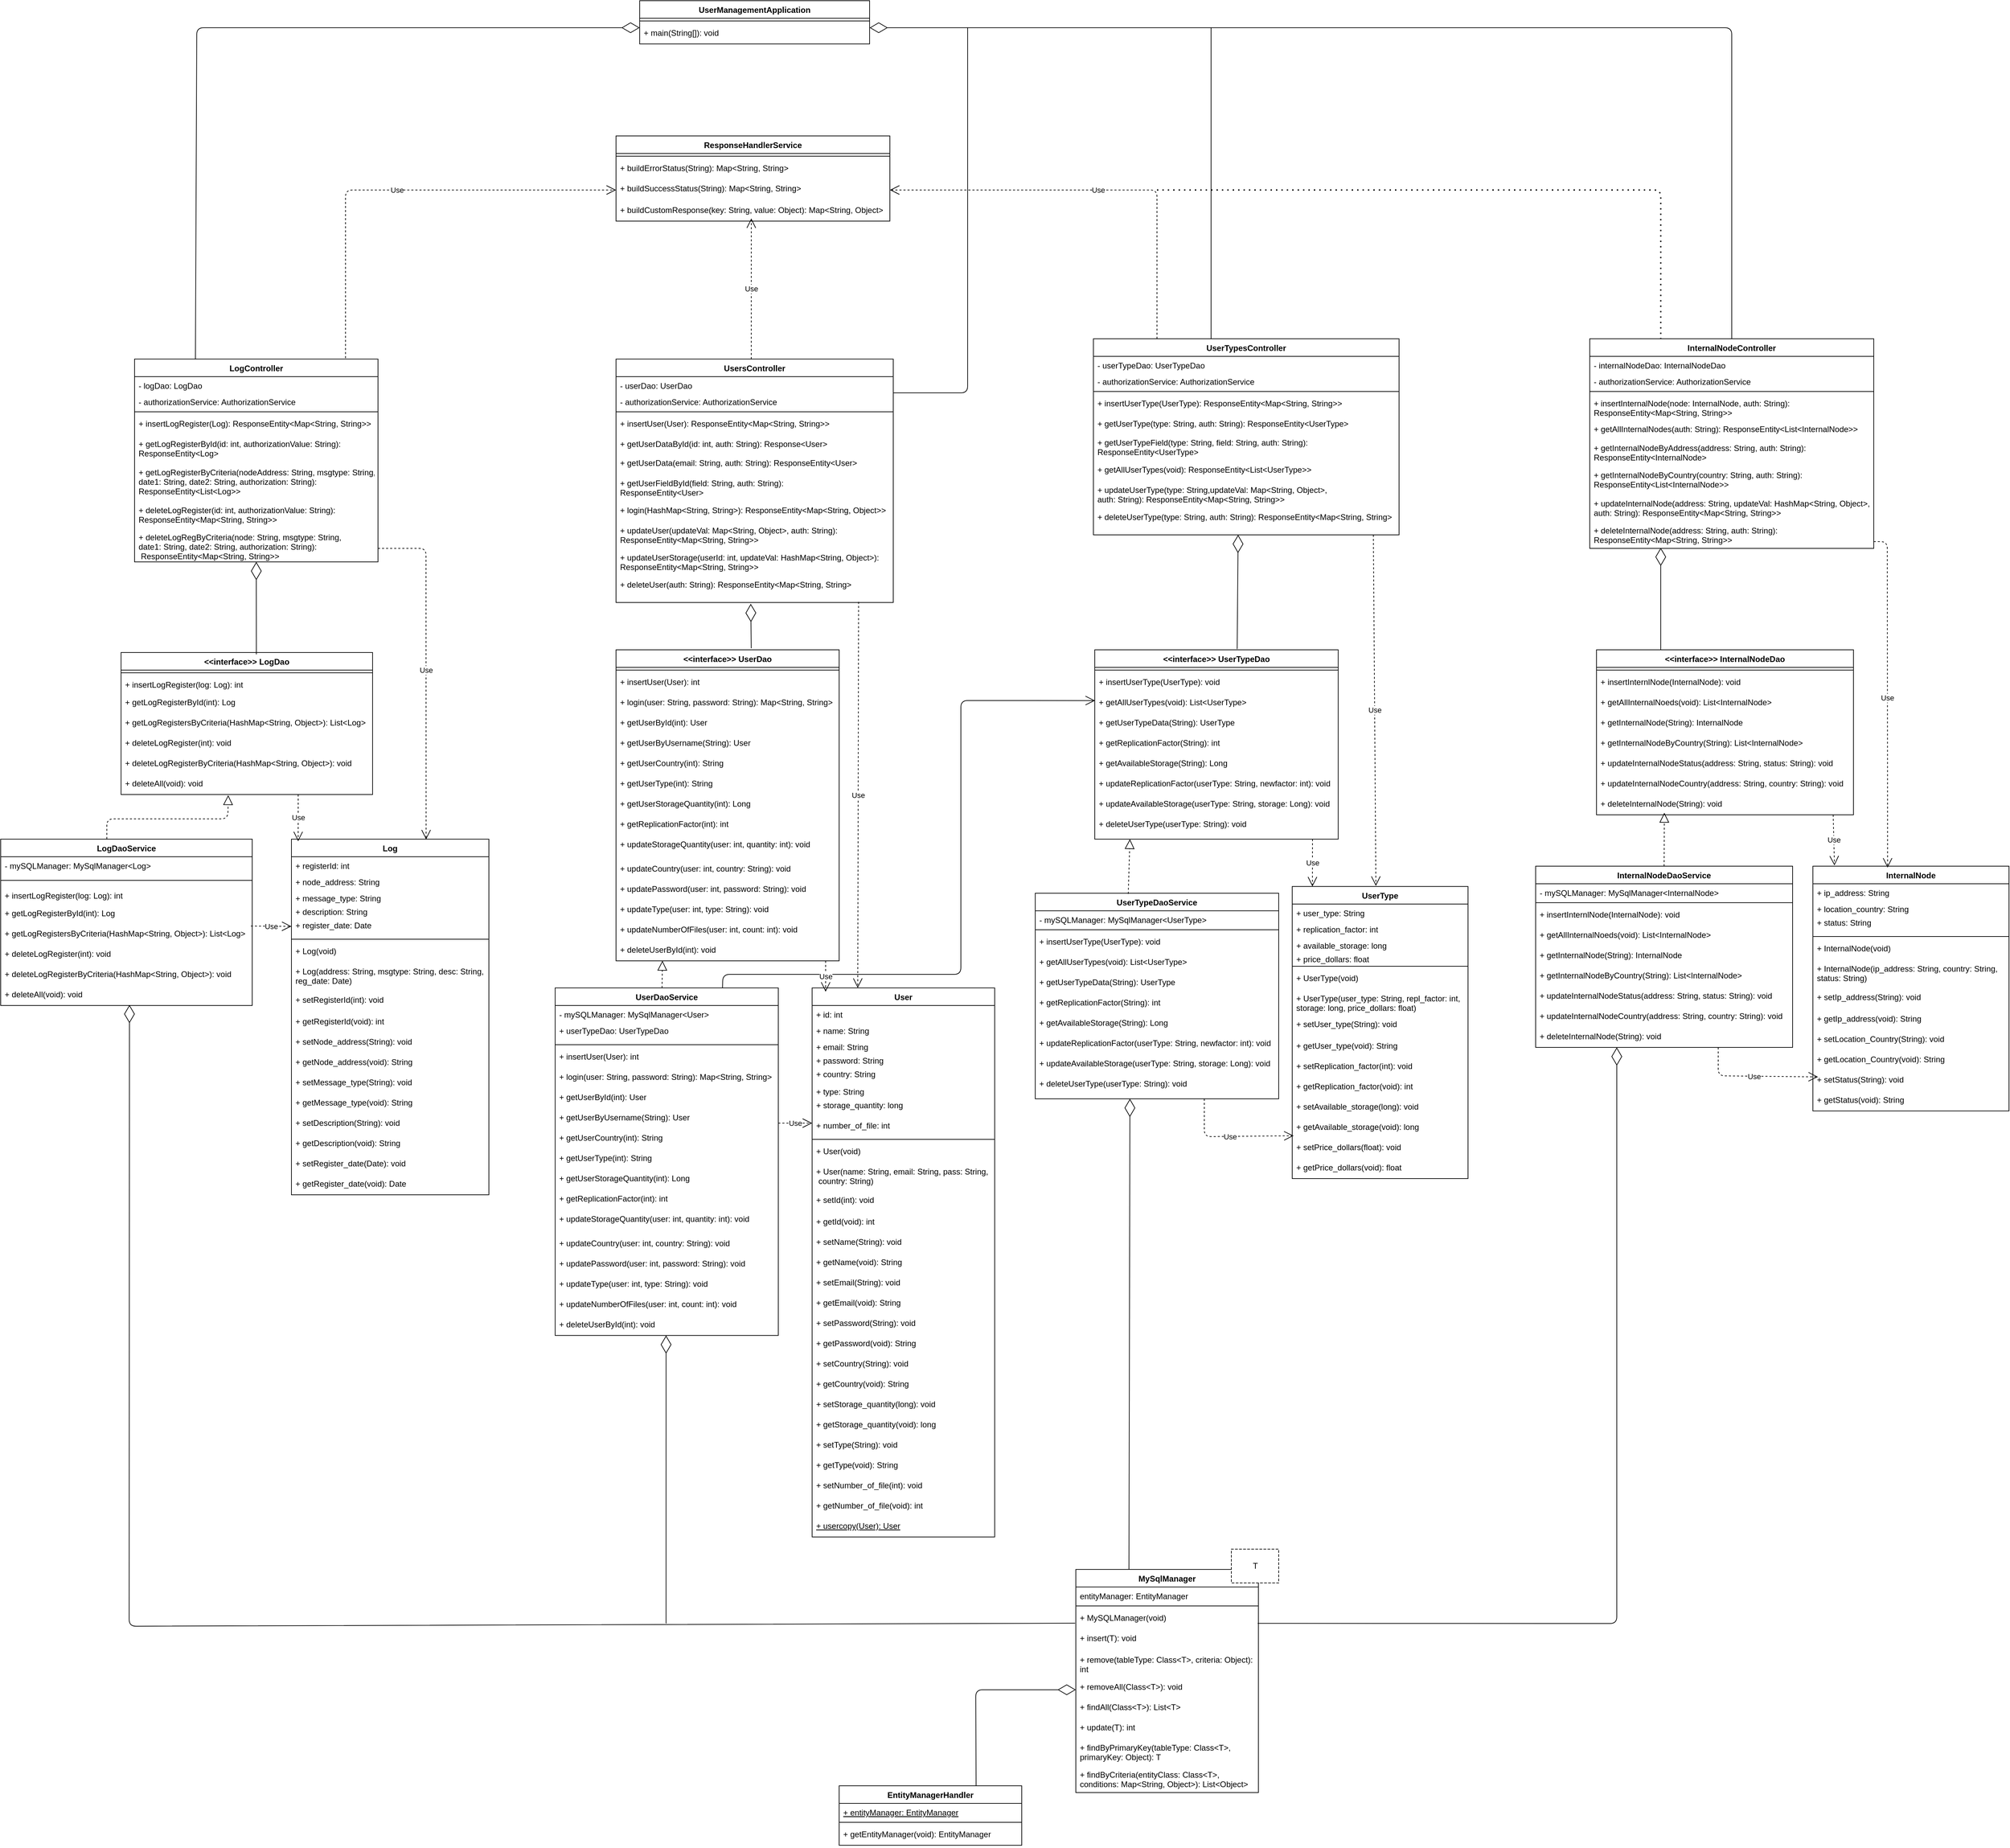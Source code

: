 <mxfile version="14.6.13" type="device"><diagram id="C5RBs43oDa-KdzZeNtuy" name="Page-1"><mxGraphModel dx="3086" dy="3942" grid="1" gridSize="10" guides="1" tooltips="1" connect="1" arrows="1" fold="1" page="1" pageScale="1" pageWidth="827" pageHeight="1169" math="0" shadow="0"><root><mxCell id="WIyWlLk6GJQsqaUBKTNV-0"/><mxCell id="WIyWlLk6GJQsqaUBKTNV-1" parent="WIyWlLk6GJQsqaUBKTNV-0"/><mxCell id="LAdZjZObFxrwDexfej0z-794" value="Log" style="swimlane;fontStyle=1;align=center;verticalAlign=top;childLayout=stackLayout;horizontal=1;startSize=26;horizontalStack=0;resizeParent=1;resizeParentMax=0;resizeLast=0;collapsible=1;marginBottom=0;" parent="WIyWlLk6GJQsqaUBKTNV-1" vertex="1"><mxGeometry x="2120" y="1080" width="292" height="526" as="geometry"><mxRectangle x="100" y="140" width="140" height="26" as="alternateBounds"/></mxGeometry></mxCell><mxCell id="oJhqSNfyxkMhmClDofVl-14" value="+ registerId: int" style="text;strokeColor=none;fillColor=none;align=left;verticalAlign=top;spacingLeft=4;spacingRight=4;overflow=hidden;rotatable=0;points=[[0,0.5],[1,0.5]];portConstraint=eastwest;fontStyle=0" vertex="1" parent="LAdZjZObFxrwDexfej0z-794"><mxGeometry y="26" width="292" height="24" as="geometry"/></mxCell><mxCell id="LAdZjZObFxrwDexfej0z-795" value="+ node_address: String" style="text;strokeColor=none;fillColor=none;align=left;verticalAlign=top;spacingLeft=4;spacingRight=4;overflow=hidden;rotatable=0;points=[[0,0.5],[1,0.5]];portConstraint=eastwest;fontStyle=0" parent="LAdZjZObFxrwDexfej0z-794" vertex="1"><mxGeometry y="50" width="292" height="24" as="geometry"/></mxCell><mxCell id="LAdZjZObFxrwDexfej0z-796" value="+ message_type: String" style="text;strokeColor=none;fillColor=none;align=left;verticalAlign=top;spacingLeft=4;spacingRight=4;overflow=hidden;rotatable=0;points=[[0,0.5],[1,0.5]];portConstraint=eastwest;fontStyle=0" parent="LAdZjZObFxrwDexfej0z-794" vertex="1"><mxGeometry y="74" width="292" height="20" as="geometry"/></mxCell><mxCell id="LAdZjZObFxrwDexfej0z-797" value="+ description: String" style="text;strokeColor=none;fillColor=none;align=left;verticalAlign=top;spacingLeft=4;spacingRight=4;overflow=hidden;rotatable=0;points=[[0,0.5],[1,0.5]];portConstraint=eastwest;fontStyle=0" parent="LAdZjZObFxrwDexfej0z-794" vertex="1"><mxGeometry y="94" width="292" height="20" as="geometry"/></mxCell><mxCell id="oJhqSNfyxkMhmClDofVl-13" value="+ register_date: Date" style="text;strokeColor=none;fillColor=none;align=left;verticalAlign=top;spacingLeft=4;spacingRight=4;overflow=hidden;rotatable=0;points=[[0,0.5],[1,0.5]];portConstraint=eastwest;fontStyle=0" vertex="1" parent="LAdZjZObFxrwDexfej0z-794"><mxGeometry y="114" width="292" height="30" as="geometry"/></mxCell><mxCell id="oJhqSNfyxkMhmClDofVl-78" value="Use" style="endArrow=open;endSize=12;dashed=1;html=1;" edge="1" parent="LAdZjZObFxrwDexfej0z-794"><mxGeometry width="160" relative="1" as="geometry"><mxPoint x="-60" y="128.5" as="sourcePoint"/><mxPoint y="129" as="targetPoint"/></mxGeometry></mxCell><mxCell id="LAdZjZObFxrwDexfej0z-799" value="" style="line;strokeWidth=1;fillColor=none;align=left;verticalAlign=middle;spacingTop=-1;spacingLeft=3;spacingRight=3;rotatable=0;labelPosition=right;points=[];portConstraint=eastwest;" parent="LAdZjZObFxrwDexfej0z-794" vertex="1"><mxGeometry y="144" width="292" height="8" as="geometry"/></mxCell><mxCell id="LAdZjZObFxrwDexfej0z-800" value="+ Log(void)" style="text;strokeColor=none;fillColor=none;align=left;verticalAlign=top;spacingLeft=4;spacingRight=4;overflow=hidden;rotatable=0;points=[[0,0.5],[1,0.5]];portConstraint=eastwest;fontStyle=0" parent="LAdZjZObFxrwDexfej0z-794" vertex="1"><mxGeometry y="152" width="292" height="30" as="geometry"/></mxCell><mxCell id="LAdZjZObFxrwDexfej0z-801" value="+ Log(address: String, msgtype: String, desc: String, &#10;reg_date: Date)" style="text;strokeColor=none;fillColor=none;align=left;verticalAlign=top;spacingLeft=4;spacingRight=4;overflow=hidden;rotatable=0;points=[[0,0.5],[1,0.5]];portConstraint=eastwest;" parent="LAdZjZObFxrwDexfej0z-794" vertex="1"><mxGeometry y="182" width="292" height="42" as="geometry"/></mxCell><mxCell id="LAdZjZObFxrwDexfej0z-802" value="+ setRegisterId(int): void" style="text;strokeColor=none;fillColor=none;align=left;verticalAlign=top;spacingLeft=4;spacingRight=4;overflow=hidden;rotatable=0;points=[[0,0.5],[1,0.5]];portConstraint=eastwest;fontStyle=0" parent="LAdZjZObFxrwDexfej0z-794" vertex="1"><mxGeometry y="224" width="292" height="32" as="geometry"/></mxCell><mxCell id="FLg_i2Z3HDgUIN3LIx1t-113" value="+ getRegisterId(void): int" style="text;strokeColor=none;fillColor=none;align=left;verticalAlign=top;spacingLeft=4;spacingRight=4;overflow=hidden;rotatable=0;points=[[0,0.5],[1,0.5]];portConstraint=eastwest;fontStyle=0" parent="LAdZjZObFxrwDexfej0z-794" vertex="1"><mxGeometry y="256" width="292" height="30" as="geometry"/></mxCell><mxCell id="FLg_i2Z3HDgUIN3LIx1t-114" value="+ setNode_address(String): void" style="text;strokeColor=none;fillColor=none;align=left;verticalAlign=top;spacingLeft=4;spacingRight=4;overflow=hidden;rotatable=0;points=[[0,0.5],[1,0.5]];portConstraint=eastwest;fontStyle=0" parent="LAdZjZObFxrwDexfej0z-794" vertex="1"><mxGeometry y="286" width="292" height="30" as="geometry"/></mxCell><mxCell id="FLg_i2Z3HDgUIN3LIx1t-115" value="+ getNode_address(void): String" style="text;strokeColor=none;fillColor=none;align=left;verticalAlign=top;spacingLeft=4;spacingRight=4;overflow=hidden;rotatable=0;points=[[0,0.5],[1,0.5]];portConstraint=eastwest;fontStyle=0" parent="LAdZjZObFxrwDexfej0z-794" vertex="1"><mxGeometry y="316" width="292" height="30" as="geometry"/></mxCell><mxCell id="FLg_i2Z3HDgUIN3LIx1t-263" value="+ setMessage_type(String): void" style="text;strokeColor=none;fillColor=none;align=left;verticalAlign=top;spacingLeft=4;spacingRight=4;overflow=hidden;rotatable=0;points=[[0,0.5],[1,0.5]];portConstraint=eastwest;fontStyle=0" parent="LAdZjZObFxrwDexfej0z-794" vertex="1"><mxGeometry y="346" width="292" height="30" as="geometry"/></mxCell><mxCell id="FLg_i2Z3HDgUIN3LIx1t-264" value="+ getMessage_type(void): String" style="text;strokeColor=none;fillColor=none;align=left;verticalAlign=top;spacingLeft=4;spacingRight=4;overflow=hidden;rotatable=0;points=[[0,0.5],[1,0.5]];portConstraint=eastwest;fontStyle=0" parent="LAdZjZObFxrwDexfej0z-794" vertex="1"><mxGeometry y="376" width="292" height="30" as="geometry"/></mxCell><mxCell id="oJhqSNfyxkMhmClDofVl-15" value="+ setDescription(String): void" style="text;strokeColor=none;fillColor=none;align=left;verticalAlign=top;spacingLeft=4;spacingRight=4;overflow=hidden;rotatable=0;points=[[0,0.5],[1,0.5]];portConstraint=eastwest;fontStyle=0" vertex="1" parent="LAdZjZObFxrwDexfej0z-794"><mxGeometry y="406" width="292" height="30" as="geometry"/></mxCell><mxCell id="oJhqSNfyxkMhmClDofVl-16" value="+ getDescription(void): String" style="text;strokeColor=none;fillColor=none;align=left;verticalAlign=top;spacingLeft=4;spacingRight=4;overflow=hidden;rotatable=0;points=[[0,0.5],[1,0.5]];portConstraint=eastwest;fontStyle=0" vertex="1" parent="LAdZjZObFxrwDexfej0z-794"><mxGeometry y="436" width="292" height="30" as="geometry"/></mxCell><mxCell id="oJhqSNfyxkMhmClDofVl-17" value="+ setRegister_date(Date): void" style="text;strokeColor=none;fillColor=none;align=left;verticalAlign=top;spacingLeft=4;spacingRight=4;overflow=hidden;rotatable=0;points=[[0,0.5],[1,0.5]];portConstraint=eastwest;fontStyle=0" vertex="1" parent="LAdZjZObFxrwDexfej0z-794"><mxGeometry y="466" width="292" height="30" as="geometry"/></mxCell><mxCell id="oJhqSNfyxkMhmClDofVl-18" value="+ getRegister_date(void): Date" style="text;strokeColor=none;fillColor=none;align=left;verticalAlign=top;spacingLeft=4;spacingRight=4;overflow=hidden;rotatable=0;points=[[0,0.5],[1,0.5]];portConstraint=eastwest;fontStyle=0" vertex="1" parent="LAdZjZObFxrwDexfej0z-794"><mxGeometry y="496" width="292" height="30" as="geometry"/></mxCell><mxCell id="FLg_i2Z3HDgUIN3LIx1t-12" value="UserManagementApplication" style="swimlane;fontStyle=1;align=center;verticalAlign=top;childLayout=stackLayout;horizontal=1;startSize=26;horizontalStack=0;resizeParent=1;resizeParentMax=0;resizeLast=0;collapsible=1;marginBottom=0;" parent="WIyWlLk6GJQsqaUBKTNV-1" vertex="1"><mxGeometry x="2635" y="-160" width="340" height="64" as="geometry"><mxRectangle x="100" y="140" width="140" height="26" as="alternateBounds"/></mxGeometry></mxCell><mxCell id="FLg_i2Z3HDgUIN3LIx1t-14" value="" style="line;strokeWidth=1;fillColor=none;align=left;verticalAlign=middle;spacingTop=-1;spacingLeft=3;spacingRight=3;rotatable=0;labelPosition=right;points=[];portConstraint=eastwest;fontStyle=0" parent="FLg_i2Z3HDgUIN3LIx1t-12" vertex="1"><mxGeometry y="26" width="340" height="8" as="geometry"/></mxCell><mxCell id="oJhqSNfyxkMhmClDofVl-284" value="" style="endArrow=diamondThin;endFill=0;endSize=24;html=1;exitX=0.5;exitY=0;exitDx=0;exitDy=0;" edge="1" parent="FLg_i2Z3HDgUIN3LIx1t-12" source="oJhqSNfyxkMhmClDofVl-269"><mxGeometry width="160" relative="1" as="geometry"><mxPoint x="180" y="40" as="sourcePoint"/><mxPoint x="340" y="40" as="targetPoint"/><Array as="points"><mxPoint x="1615" y="40"/></Array></mxGeometry></mxCell><mxCell id="FLg_i2Z3HDgUIN3LIx1t-15" value="+ main(String[]): void" style="text;strokeColor=none;fillColor=none;align=left;verticalAlign=top;spacingLeft=4;spacingRight=4;overflow=hidden;rotatable=0;points=[[0,0.5],[1,0.5]];portConstraint=eastwest;fontStyle=0" parent="FLg_i2Z3HDgUIN3LIx1t-12" vertex="1"><mxGeometry y="34" width="340" height="30" as="geometry"/></mxCell><mxCell id="FLg_i2Z3HDgUIN3LIx1t-20" value="ResponseHandlerService" style="swimlane;fontStyle=1;align=center;verticalAlign=top;childLayout=stackLayout;horizontal=1;startSize=26;horizontalStack=0;resizeParent=1;resizeParentMax=0;resizeLast=0;collapsible=1;marginBottom=0;" parent="WIyWlLk6GJQsqaUBKTNV-1" vertex="1"><mxGeometry x="2600" y="40" width="405" height="126" as="geometry"><mxRectangle x="100" y="140" width="140" height="26" as="alternateBounds"/></mxGeometry></mxCell><mxCell id="FLg_i2Z3HDgUIN3LIx1t-22" value="" style="line;strokeWidth=1;fillColor=none;align=left;verticalAlign=middle;spacingTop=-1;spacingLeft=3;spacingRight=3;rotatable=0;labelPosition=right;points=[];portConstraint=eastwest;fontStyle=0" parent="FLg_i2Z3HDgUIN3LIx1t-20" vertex="1"><mxGeometry y="26" width="405" height="8" as="geometry"/></mxCell><mxCell id="FLg_i2Z3HDgUIN3LIx1t-23" value="+ buildErrorStatus(String): Map&lt;String, String&gt;" style="text;strokeColor=none;fillColor=none;align=left;verticalAlign=top;spacingLeft=4;spacingRight=4;overflow=hidden;rotatable=0;points=[[0,0.5],[1,0.5]];portConstraint=eastwest;fontStyle=0" parent="FLg_i2Z3HDgUIN3LIx1t-20" vertex="1"><mxGeometry y="34" width="405" height="30" as="geometry"/></mxCell><mxCell id="FLg_i2Z3HDgUIN3LIx1t-24" value="+ buildSuccessStatus(String): Map&lt;String, String&gt;" style="text;strokeColor=none;fillColor=none;align=left;verticalAlign=top;spacingLeft=4;spacingRight=4;overflow=hidden;rotatable=0;points=[[0,0.5],[1,0.5]];portConstraint=eastwest;fontStyle=0" parent="FLg_i2Z3HDgUIN3LIx1t-20" vertex="1"><mxGeometry y="64" width="405" height="32" as="geometry"/></mxCell><mxCell id="FLg_i2Z3HDgUIN3LIx1t-25" value="+ buildCustomResponse(key: String, value: Object): Map&lt;String, Object&gt;" style="text;strokeColor=none;fillColor=none;align=left;verticalAlign=top;spacingLeft=4;spacingRight=4;overflow=hidden;rotatable=0;points=[[0,0.5],[1,0.5]];portConstraint=eastwest;fontStyle=0" parent="FLg_i2Z3HDgUIN3LIx1t-20" vertex="1"><mxGeometry y="96" width="405" height="30" as="geometry"/></mxCell><mxCell id="FLg_i2Z3HDgUIN3LIx1t-100" value="&lt;&lt;interface&gt;&gt; UserDao" style="swimlane;fontStyle=1;align=center;verticalAlign=top;childLayout=stackLayout;horizontal=1;startSize=26;horizontalStack=0;resizeParent=1;resizeParentMax=0;resizeLast=0;collapsible=1;marginBottom=0;" parent="WIyWlLk6GJQsqaUBKTNV-1" vertex="1"><mxGeometry x="2600" y="800" width="330" height="460" as="geometry"><mxRectangle x="100" y="140" width="140" height="26" as="alternateBounds"/></mxGeometry></mxCell><mxCell id="FLg_i2Z3HDgUIN3LIx1t-102" value="" style="line;strokeWidth=1;fillColor=none;align=left;verticalAlign=middle;spacingTop=-1;spacingLeft=3;spacingRight=3;rotatable=0;labelPosition=right;points=[];portConstraint=eastwest;" parent="FLg_i2Z3HDgUIN3LIx1t-100" vertex="1"><mxGeometry y="26" width="330" height="8" as="geometry"/></mxCell><mxCell id="FLg_i2Z3HDgUIN3LIx1t-103" value="+ insertUser(User): int" style="text;strokeColor=none;fillColor=none;align=left;verticalAlign=top;spacingLeft=4;spacingRight=4;overflow=hidden;rotatable=0;points=[[0,0.5],[1,0.5]];portConstraint=eastwest;" parent="FLg_i2Z3HDgUIN3LIx1t-100" vertex="1"><mxGeometry y="34" width="330" height="30" as="geometry"/></mxCell><mxCell id="FLg_i2Z3HDgUIN3LIx1t-104" value="+ login(user: String, password: String): Map&lt;String, String&gt;" style="text;strokeColor=none;fillColor=none;align=left;verticalAlign=top;spacingLeft=4;spacingRight=4;overflow=hidden;rotatable=0;points=[[0,0.5],[1,0.5]];portConstraint=eastwest;" parent="FLg_i2Z3HDgUIN3LIx1t-100" vertex="1"><mxGeometry y="64" width="330" height="30" as="geometry"/></mxCell><mxCell id="FLg_i2Z3HDgUIN3LIx1t-105" value="+ getUserById(int): User" style="text;strokeColor=none;fillColor=none;align=left;verticalAlign=top;spacingLeft=4;spacingRight=4;overflow=hidden;rotatable=0;points=[[0,0.5],[1,0.5]];portConstraint=eastwest;fontStyle=0" parent="FLg_i2Z3HDgUIN3LIx1t-100" vertex="1"><mxGeometry y="94" width="330" height="30" as="geometry"/></mxCell><mxCell id="FLg_i2Z3HDgUIN3LIx1t-107" value="+ getUserByUsername(String): User" style="text;strokeColor=none;fillColor=none;align=left;verticalAlign=top;spacingLeft=4;spacingRight=4;overflow=hidden;rotatable=0;points=[[0,0.5],[1,0.5]];portConstraint=eastwest;fontStyle=0" parent="FLg_i2Z3HDgUIN3LIx1t-100" vertex="1"><mxGeometry y="124" width="330" height="30" as="geometry"/></mxCell><mxCell id="FLg_i2Z3HDgUIN3LIx1t-108" value="+ getUserCountry(int): String" style="text;strokeColor=none;fillColor=none;align=left;verticalAlign=top;spacingLeft=4;spacingRight=4;overflow=hidden;rotatable=0;points=[[0,0.5],[1,0.5]];portConstraint=eastwest;" parent="FLg_i2Z3HDgUIN3LIx1t-100" vertex="1"><mxGeometry y="154" width="330" height="30" as="geometry"/></mxCell><mxCell id="FLg_i2Z3HDgUIN3LIx1t-109" value="+ getUserType(int): String" style="text;strokeColor=none;fillColor=none;align=left;verticalAlign=top;spacingLeft=4;spacingRight=4;overflow=hidden;rotatable=0;points=[[0,0.5],[1,0.5]];portConstraint=eastwest;" parent="FLg_i2Z3HDgUIN3LIx1t-100" vertex="1"><mxGeometry y="184" width="330" height="30" as="geometry"/></mxCell><mxCell id="FLg_i2Z3HDgUIN3LIx1t-110" value="+ getUserStorageQuantity(int): Long" style="text;strokeColor=none;fillColor=none;align=left;verticalAlign=top;spacingLeft=4;spacingRight=4;overflow=hidden;rotatable=0;points=[[0,0.5],[1,0.5]];portConstraint=eastwest;" parent="FLg_i2Z3HDgUIN3LIx1t-100" vertex="1"><mxGeometry y="214" width="330" height="30" as="geometry"/></mxCell><mxCell id="FLg_i2Z3HDgUIN3LIx1t-111" value="+ getReplicationFactor(int): int" style="text;strokeColor=none;fillColor=none;align=left;verticalAlign=top;spacingLeft=4;spacingRight=4;overflow=hidden;rotatable=0;points=[[0,0.5],[1,0.5]];portConstraint=eastwest;" parent="FLg_i2Z3HDgUIN3LIx1t-100" vertex="1"><mxGeometry y="244" width="330" height="30" as="geometry"/></mxCell><mxCell id="FLg_i2Z3HDgUIN3LIx1t-112" value="+ updateStorageQuantity(user: int, quantity: int): void" style="text;strokeColor=none;fillColor=none;align=left;verticalAlign=top;spacingLeft=4;spacingRight=4;overflow=hidden;rotatable=0;points=[[0,0.5],[1,0.5]];portConstraint=eastwest;" parent="FLg_i2Z3HDgUIN3LIx1t-100" vertex="1"><mxGeometry y="274" width="330" height="36" as="geometry"/></mxCell><mxCell id="FLg_i2Z3HDgUIN3LIx1t-171" value="+ updateCountry(user: int, country: String): void" style="text;strokeColor=none;fillColor=none;align=left;verticalAlign=top;spacingLeft=4;spacingRight=4;overflow=hidden;rotatable=0;points=[[0,0.5],[1,0.5]];portConstraint=eastwest;" parent="FLg_i2Z3HDgUIN3LIx1t-100" vertex="1"><mxGeometry y="310" width="330" height="30" as="geometry"/></mxCell><mxCell id="FLg_i2Z3HDgUIN3LIx1t-172" value="+ updatePassword(user: int, password: String): void" style="text;strokeColor=none;fillColor=none;align=left;verticalAlign=top;spacingLeft=4;spacingRight=4;overflow=hidden;rotatable=0;points=[[0,0.5],[1,0.5]];portConstraint=eastwest;" parent="FLg_i2Z3HDgUIN3LIx1t-100" vertex="1"><mxGeometry y="340" width="330" height="30" as="geometry"/></mxCell><mxCell id="FLg_i2Z3HDgUIN3LIx1t-173" value="+ updateType(user: int, type: String): void" style="text;strokeColor=none;fillColor=none;align=left;verticalAlign=top;spacingLeft=4;spacingRight=4;overflow=hidden;rotatable=0;points=[[0,0.5],[1,0.5]];portConstraint=eastwest;" parent="FLg_i2Z3HDgUIN3LIx1t-100" vertex="1"><mxGeometry y="370" width="330" height="30" as="geometry"/></mxCell><mxCell id="FLg_i2Z3HDgUIN3LIx1t-174" value="+ updateNumberOfFiles(user: int, count: int): void" style="text;strokeColor=none;fillColor=none;align=left;verticalAlign=top;spacingLeft=4;spacingRight=4;overflow=hidden;rotatable=0;points=[[0,0.5],[1,0.5]];portConstraint=eastwest;" parent="FLg_i2Z3HDgUIN3LIx1t-100" vertex="1"><mxGeometry y="400" width="330" height="30" as="geometry"/></mxCell><mxCell id="FLg_i2Z3HDgUIN3LIx1t-175" value="+ deleteUserById(int): void" style="text;strokeColor=none;fillColor=none;align=left;verticalAlign=top;spacingLeft=4;spacingRight=4;overflow=hidden;rotatable=0;points=[[0,0.5],[1,0.5]];portConstraint=eastwest;" parent="FLg_i2Z3HDgUIN3LIx1t-100" vertex="1"><mxGeometry y="430" width="330" height="30" as="geometry"/></mxCell><mxCell id="FLg_i2Z3HDgUIN3LIx1t-137" value="&lt;&lt;interface&gt;&gt; LogDao" style="swimlane;fontStyle=1;align=center;verticalAlign=top;childLayout=stackLayout;horizontal=1;startSize=26;horizontalStack=0;resizeParent=1;resizeParentMax=0;resizeLast=0;collapsible=1;marginBottom=0;" parent="WIyWlLk6GJQsqaUBKTNV-1" vertex="1"><mxGeometry x="1868" y="804" width="372" height="210" as="geometry"><mxRectangle x="100" y="140" width="140" height="26" as="alternateBounds"/></mxGeometry></mxCell><mxCell id="FLg_i2Z3HDgUIN3LIx1t-139" value="" style="line;strokeWidth=1;fillColor=none;align=left;verticalAlign=middle;spacingTop=-1;spacingLeft=3;spacingRight=3;rotatable=0;labelPosition=right;points=[];portConstraint=eastwest;" parent="FLg_i2Z3HDgUIN3LIx1t-137" vertex="1"><mxGeometry y="26" width="372" height="8" as="geometry"/></mxCell><mxCell id="FLg_i2Z3HDgUIN3LIx1t-140" value="+ insertLogRegister(log: Log): int" style="text;strokeColor=none;fillColor=none;align=left;verticalAlign=top;spacingLeft=4;spacingRight=4;overflow=hidden;rotatable=0;points=[[0,0.5],[1,0.5]];portConstraint=eastwest;" parent="FLg_i2Z3HDgUIN3LIx1t-137" vertex="1"><mxGeometry y="34" width="372" height="26" as="geometry"/></mxCell><mxCell id="FLg_i2Z3HDgUIN3LIx1t-141" value="+ getLogRegisterById(int): Log" style="text;strokeColor=none;fillColor=none;align=left;verticalAlign=top;spacingLeft=4;spacingRight=4;overflow=hidden;rotatable=0;points=[[0,0.5],[1,0.5]];portConstraint=eastwest;" parent="FLg_i2Z3HDgUIN3LIx1t-137" vertex="1"><mxGeometry y="60" width="372" height="30" as="geometry"/></mxCell><mxCell id="FLg_i2Z3HDgUIN3LIx1t-142" value="+ getLogRegistersByCriteria(HashMap&lt;String, Object&gt;): List&lt;Log&gt;" style="text;strokeColor=none;fillColor=none;align=left;verticalAlign=top;spacingLeft=4;spacingRight=4;overflow=hidden;rotatable=0;points=[[0,0.5],[1,0.5]];portConstraint=eastwest;fontStyle=0" parent="FLg_i2Z3HDgUIN3LIx1t-137" vertex="1"><mxGeometry y="90" width="372" height="30" as="geometry"/></mxCell><mxCell id="FLg_i2Z3HDgUIN3LIx1t-144" value="+ deleteLogRegister(int): void" style="text;strokeColor=none;fillColor=none;align=left;verticalAlign=top;spacingLeft=4;spacingRight=4;overflow=hidden;rotatable=0;points=[[0,0.5],[1,0.5]];portConstraint=eastwest;fontStyle=0" parent="FLg_i2Z3HDgUIN3LIx1t-137" vertex="1"><mxGeometry y="120" width="372" height="30" as="geometry"/></mxCell><mxCell id="FLg_i2Z3HDgUIN3LIx1t-145" value="+ deleteLogRegisterByCriteria(HashMap&lt;String, Object&gt;): void" style="text;strokeColor=none;fillColor=none;align=left;verticalAlign=top;spacingLeft=4;spacingRight=4;overflow=hidden;rotatable=0;points=[[0,0.5],[1,0.5]];portConstraint=eastwest;" parent="FLg_i2Z3HDgUIN3LIx1t-137" vertex="1"><mxGeometry y="150" width="372" height="30" as="geometry"/></mxCell><mxCell id="FLg_i2Z3HDgUIN3LIx1t-146" value="+ deleteAll(void): void" style="text;strokeColor=none;fillColor=none;align=left;verticalAlign=top;spacingLeft=4;spacingRight=4;overflow=hidden;rotatable=0;points=[[0,0.5],[1,0.5]];portConstraint=eastwest;" parent="FLg_i2Z3HDgUIN3LIx1t-137" vertex="1"><mxGeometry y="180" width="372" height="30" as="geometry"/></mxCell><mxCell id="oJhqSNfyxkMhmClDofVl-82" value="Use" style="endArrow=open;endSize=12;dashed=1;html=1;entryX=0.034;entryY=0.006;entryDx=0;entryDy=0;entryPerimeter=0;" edge="1" parent="FLg_i2Z3HDgUIN3LIx1t-137" target="LAdZjZObFxrwDexfej0z-794"><mxGeometry width="160" relative="1" as="geometry"><mxPoint x="262" y="210" as="sourcePoint"/><mxPoint x="422" y="210" as="targetPoint"/></mxGeometry></mxCell><mxCell id="FLg_i2Z3HDgUIN3LIx1t-176" value="&lt;&lt;interface&gt;&gt; UserTypeDao" style="swimlane;fontStyle=1;align=center;verticalAlign=top;childLayout=stackLayout;horizontal=1;startSize=26;horizontalStack=0;resizeParent=1;resizeParentMax=0;resizeLast=0;collapsible=1;marginBottom=0;" parent="WIyWlLk6GJQsqaUBKTNV-1" vertex="1"><mxGeometry x="3308" y="800" width="360" height="280" as="geometry"><mxRectangle x="100" y="140" width="140" height="26" as="alternateBounds"/></mxGeometry></mxCell><mxCell id="FLg_i2Z3HDgUIN3LIx1t-177" value="" style="line;strokeWidth=1;fillColor=none;align=left;verticalAlign=middle;spacingTop=-1;spacingLeft=3;spacingRight=3;rotatable=0;labelPosition=right;points=[];portConstraint=eastwest;" parent="FLg_i2Z3HDgUIN3LIx1t-176" vertex="1"><mxGeometry y="26" width="360" height="8" as="geometry"/></mxCell><mxCell id="FLg_i2Z3HDgUIN3LIx1t-178" value="+ insertUserType(UserType): void" style="text;strokeColor=none;fillColor=none;align=left;verticalAlign=top;spacingLeft=4;spacingRight=4;overflow=hidden;rotatable=0;points=[[0,0.5],[1,0.5]];portConstraint=eastwest;" parent="FLg_i2Z3HDgUIN3LIx1t-176" vertex="1"><mxGeometry y="34" width="360" height="30" as="geometry"/></mxCell><mxCell id="FLg_i2Z3HDgUIN3LIx1t-180" value="+ getAllUserTypes(void): List&lt;UserType&gt;" style="text;strokeColor=none;fillColor=none;align=left;verticalAlign=top;spacingLeft=4;spacingRight=4;overflow=hidden;rotatable=0;points=[[0,0.5],[1,0.5]];portConstraint=eastwest;fontStyle=0" parent="FLg_i2Z3HDgUIN3LIx1t-176" vertex="1"><mxGeometry y="64" width="360" height="30" as="geometry"/></mxCell><mxCell id="FLg_i2Z3HDgUIN3LIx1t-181" value="+ getUserTypeData(String): UserType" style="text;strokeColor=none;fillColor=none;align=left;verticalAlign=top;spacingLeft=4;spacingRight=4;overflow=hidden;rotatable=0;points=[[0,0.5],[1,0.5]];portConstraint=eastwest;fontStyle=0" parent="FLg_i2Z3HDgUIN3LIx1t-176" vertex="1"><mxGeometry y="94" width="360" height="30" as="geometry"/></mxCell><mxCell id="FLg_i2Z3HDgUIN3LIx1t-182" value="+ getReplicationFactor(String): int" style="text;strokeColor=none;fillColor=none;align=left;verticalAlign=top;spacingLeft=4;spacingRight=4;overflow=hidden;rotatable=0;points=[[0,0.5],[1,0.5]];portConstraint=eastwest;" parent="FLg_i2Z3HDgUIN3LIx1t-176" vertex="1"><mxGeometry y="124" width="360" height="30" as="geometry"/></mxCell><mxCell id="FLg_i2Z3HDgUIN3LIx1t-183" value="+ getAvailableStorage(String): Long" style="text;strokeColor=none;fillColor=none;align=left;verticalAlign=top;spacingLeft=4;spacingRight=4;overflow=hidden;rotatable=0;points=[[0,0.5],[1,0.5]];portConstraint=eastwest;" parent="FLg_i2Z3HDgUIN3LIx1t-176" vertex="1"><mxGeometry y="154" width="360" height="30" as="geometry"/></mxCell><mxCell id="FLg_i2Z3HDgUIN3LIx1t-184" value="+ updateReplicationFactor(userType: String, newfactor: int): void" style="text;strokeColor=none;fillColor=none;align=left;verticalAlign=top;spacingLeft=4;spacingRight=4;overflow=hidden;rotatable=0;points=[[0,0.5],[1,0.5]];portConstraint=eastwest;" parent="FLg_i2Z3HDgUIN3LIx1t-176" vertex="1"><mxGeometry y="184" width="360" height="30" as="geometry"/></mxCell><mxCell id="FLg_i2Z3HDgUIN3LIx1t-185" value="+ updateAvailableStorage(userType: String, storage: Long): void" style="text;strokeColor=none;fillColor=none;align=left;verticalAlign=top;spacingLeft=4;spacingRight=4;overflow=hidden;rotatable=0;points=[[0,0.5],[1,0.5]];portConstraint=eastwest;" parent="FLg_i2Z3HDgUIN3LIx1t-176" vertex="1"><mxGeometry y="214" width="360" height="30" as="geometry"/></mxCell><mxCell id="FLg_i2Z3HDgUIN3LIx1t-186" value="+ deleteUserType(userType: String): void" style="text;strokeColor=none;fillColor=none;align=left;verticalAlign=top;spacingLeft=4;spacingRight=4;overflow=hidden;rotatable=0;points=[[0,0.5],[1,0.5]];portConstraint=eastwest;" parent="FLg_i2Z3HDgUIN3LIx1t-176" vertex="1"><mxGeometry y="244" width="360" height="36" as="geometry"/></mxCell><mxCell id="FLg_i2Z3HDgUIN3LIx1t-192" value="&lt;&lt;interface&gt;&gt; InternalNodeDao" style="swimlane;fontStyle=1;align=center;verticalAlign=top;childLayout=stackLayout;horizontal=1;startSize=26;horizontalStack=0;resizeParent=1;resizeParentMax=0;resizeLast=0;collapsible=1;marginBottom=0;" parent="WIyWlLk6GJQsqaUBKTNV-1" vertex="1"><mxGeometry x="4050" y="800" width="380" height="244" as="geometry"><mxRectangle x="100" y="140" width="140" height="26" as="alternateBounds"/></mxGeometry></mxCell><mxCell id="FLg_i2Z3HDgUIN3LIx1t-193" value="" style="line;strokeWidth=1;fillColor=none;align=left;verticalAlign=middle;spacingTop=-1;spacingLeft=3;spacingRight=3;rotatable=0;labelPosition=right;points=[];portConstraint=eastwest;" parent="FLg_i2Z3HDgUIN3LIx1t-192" vertex="1"><mxGeometry y="26" width="380" height="8" as="geometry"/></mxCell><mxCell id="FLg_i2Z3HDgUIN3LIx1t-194" value="+ insertInternlNode(InternalNode): void" style="text;strokeColor=none;fillColor=none;align=left;verticalAlign=top;spacingLeft=4;spacingRight=4;overflow=hidden;rotatable=0;points=[[0,0.5],[1,0.5]];portConstraint=eastwest;" parent="FLg_i2Z3HDgUIN3LIx1t-192" vertex="1"><mxGeometry y="34" width="380" height="30" as="geometry"/></mxCell><mxCell id="FLg_i2Z3HDgUIN3LIx1t-195" value="+ getAllInternalNoeds(void): List&lt;InternalNode&gt;" style="text;strokeColor=none;fillColor=none;align=left;verticalAlign=top;spacingLeft=4;spacingRight=4;overflow=hidden;rotatable=0;points=[[0,0.5],[1,0.5]];portConstraint=eastwest;" parent="FLg_i2Z3HDgUIN3LIx1t-192" vertex="1"><mxGeometry y="64" width="380" height="30" as="geometry"/></mxCell><mxCell id="FLg_i2Z3HDgUIN3LIx1t-196" value="+ getInternalNode(String): InternalNode" style="text;strokeColor=none;fillColor=none;align=left;verticalAlign=top;spacingLeft=4;spacingRight=4;overflow=hidden;rotatable=0;points=[[0,0.5],[1,0.5]];portConstraint=eastwest;fontStyle=0" parent="FLg_i2Z3HDgUIN3LIx1t-192" vertex="1"><mxGeometry y="94" width="380" height="30" as="geometry"/></mxCell><mxCell id="FLg_i2Z3HDgUIN3LIx1t-197" value="+ getInternalNodeByCountry(String): List&lt;InternalNode&gt;" style="text;strokeColor=none;fillColor=none;align=left;verticalAlign=top;spacingLeft=4;spacingRight=4;overflow=hidden;rotatable=0;points=[[0,0.5],[1,0.5]];portConstraint=eastwest;fontStyle=0" parent="FLg_i2Z3HDgUIN3LIx1t-192" vertex="1"><mxGeometry y="124" width="380" height="30" as="geometry"/></mxCell><mxCell id="FLg_i2Z3HDgUIN3LIx1t-198" value="+ updateInternalNodeStatus(address: String, status: String): void" style="text;strokeColor=none;fillColor=none;align=left;verticalAlign=top;spacingLeft=4;spacingRight=4;overflow=hidden;rotatable=0;points=[[0,0.5],[1,0.5]];portConstraint=eastwest;" parent="FLg_i2Z3HDgUIN3LIx1t-192" vertex="1"><mxGeometry y="154" width="380" height="30" as="geometry"/></mxCell><mxCell id="FLg_i2Z3HDgUIN3LIx1t-200" value="+ updateInternalNodeCountry(address: String, country: String): void" style="text;strokeColor=none;fillColor=none;align=left;verticalAlign=top;spacingLeft=4;spacingRight=4;overflow=hidden;rotatable=0;points=[[0,0.5],[1,0.5]];portConstraint=eastwest;" parent="FLg_i2Z3HDgUIN3LIx1t-192" vertex="1"><mxGeometry y="184" width="380" height="30" as="geometry"/></mxCell><mxCell id="FLg_i2Z3HDgUIN3LIx1t-201" value="+ deleteInternalNode(String): void" style="text;strokeColor=none;fillColor=none;align=left;verticalAlign=top;spacingLeft=4;spacingRight=4;overflow=hidden;rotatable=0;points=[[0,0.5],[1,0.5]];portConstraint=eastwest;" parent="FLg_i2Z3HDgUIN3LIx1t-192" vertex="1"><mxGeometry y="214" width="380" height="30" as="geometry"/></mxCell><mxCell id="FLg_i2Z3HDgUIN3LIx1t-208" value="LogDaoService" style="swimlane;fontStyle=1;align=center;verticalAlign=top;childLayout=stackLayout;horizontal=1;startSize=26;horizontalStack=0;resizeParent=1;resizeParentMax=0;resizeLast=0;collapsible=1;marginBottom=0;" parent="WIyWlLk6GJQsqaUBKTNV-1" vertex="1"><mxGeometry x="1690" y="1080" width="372" height="246" as="geometry"><mxRectangle x="100" y="140" width="140" height="26" as="alternateBounds"/></mxGeometry></mxCell><mxCell id="FLg_i2Z3HDgUIN3LIx1t-217" value="- mySQLManager: MySqlManager&lt;Log&gt;" style="text;strokeColor=none;fillColor=none;align=left;verticalAlign=top;spacingLeft=4;spacingRight=4;overflow=hidden;rotatable=0;points=[[0,0.5],[1,0.5]];portConstraint=eastwest;" parent="FLg_i2Z3HDgUIN3LIx1t-208" vertex="1"><mxGeometry y="26" width="372" height="26" as="geometry"/></mxCell><mxCell id="FLg_i2Z3HDgUIN3LIx1t-209" value="" style="line;strokeWidth=1;fillColor=none;align=left;verticalAlign=middle;spacingTop=-1;spacingLeft=3;spacingRight=3;rotatable=0;labelPosition=right;points=[];portConstraint=eastwest;" parent="FLg_i2Z3HDgUIN3LIx1t-208" vertex="1"><mxGeometry y="52" width="372" height="18" as="geometry"/></mxCell><mxCell id="FLg_i2Z3HDgUIN3LIx1t-210" value="+ insertLogRegister(log: Log): int" style="text;strokeColor=none;fillColor=none;align=left;verticalAlign=top;spacingLeft=4;spacingRight=4;overflow=hidden;rotatable=0;points=[[0,0.5],[1,0.5]];portConstraint=eastwest;" parent="FLg_i2Z3HDgUIN3LIx1t-208" vertex="1"><mxGeometry y="70" width="372" height="26" as="geometry"/></mxCell><mxCell id="FLg_i2Z3HDgUIN3LIx1t-211" value="+ getLogRegisterById(int): Log" style="text;strokeColor=none;fillColor=none;align=left;verticalAlign=top;spacingLeft=4;spacingRight=4;overflow=hidden;rotatable=0;points=[[0,0.5],[1,0.5]];portConstraint=eastwest;" parent="FLg_i2Z3HDgUIN3LIx1t-208" vertex="1"><mxGeometry y="96" width="372" height="30" as="geometry"/></mxCell><mxCell id="FLg_i2Z3HDgUIN3LIx1t-212" value="+ getLogRegistersByCriteria(HashMap&lt;String, Object&gt;): List&lt;Log&gt;" style="text;strokeColor=none;fillColor=none;align=left;verticalAlign=top;spacingLeft=4;spacingRight=4;overflow=hidden;rotatable=0;points=[[0,0.5],[1,0.5]];portConstraint=eastwest;fontStyle=0" parent="FLg_i2Z3HDgUIN3LIx1t-208" vertex="1"><mxGeometry y="126" width="372" height="30" as="geometry"/></mxCell><mxCell id="FLg_i2Z3HDgUIN3LIx1t-213" value="+ deleteLogRegister(int): void" style="text;strokeColor=none;fillColor=none;align=left;verticalAlign=top;spacingLeft=4;spacingRight=4;overflow=hidden;rotatable=0;points=[[0,0.5],[1,0.5]];portConstraint=eastwest;fontStyle=0" parent="FLg_i2Z3HDgUIN3LIx1t-208" vertex="1"><mxGeometry y="156" width="372" height="30" as="geometry"/></mxCell><mxCell id="FLg_i2Z3HDgUIN3LIx1t-214" value="+ deleteLogRegisterByCriteria(HashMap&lt;String, Object&gt;): void" style="text;strokeColor=none;fillColor=none;align=left;verticalAlign=top;spacingLeft=4;spacingRight=4;overflow=hidden;rotatable=0;points=[[0,0.5],[1,0.5]];portConstraint=eastwest;" parent="FLg_i2Z3HDgUIN3LIx1t-208" vertex="1"><mxGeometry y="186" width="372" height="30" as="geometry"/></mxCell><mxCell id="FLg_i2Z3HDgUIN3LIx1t-215" value="+ deleteAll(void): void" style="text;strokeColor=none;fillColor=none;align=left;verticalAlign=top;spacingLeft=4;spacingRight=4;overflow=hidden;rotatable=0;points=[[0,0.5],[1,0.5]];portConstraint=eastwest;" parent="FLg_i2Z3HDgUIN3LIx1t-208" vertex="1"><mxGeometry y="216" width="372" height="30" as="geometry"/></mxCell><mxCell id="FLg_i2Z3HDgUIN3LIx1t-218" value="" style="endArrow=block;dashed=1;endFill=0;endSize=12;html=1;entryX=0.426;entryY=1.032;entryDx=0;entryDy=0;entryPerimeter=0;exitX=0.422;exitY=-0.001;exitDx=0;exitDy=0;exitPerimeter=0;" parent="WIyWlLk6GJQsqaUBKTNV-1" target="FLg_i2Z3HDgUIN3LIx1t-146" edge="1" source="FLg_i2Z3HDgUIN3LIx1t-208"><mxGeometry width="160" relative="1" as="geometry"><mxPoint x="2038" y="1100" as="sourcePoint"/><mxPoint x="2198" y="1100" as="targetPoint"/><Array as="points"><mxPoint x="1847" y="1050"/><mxPoint x="2026" y="1050"/></Array></mxGeometry></mxCell><mxCell id="FLg_i2Z3HDgUIN3LIx1t-219" value="UserDaoService" style="swimlane;fontStyle=1;align=center;verticalAlign=top;childLayout=stackLayout;horizontal=1;startSize=26;horizontalStack=0;resizeParent=1;resizeParentMax=0;resizeLast=0;collapsible=1;marginBottom=0;" parent="WIyWlLk6GJQsqaUBKTNV-1" vertex="1"><mxGeometry x="2510" y="1300" width="330" height="514" as="geometry"><mxRectangle x="100" y="140" width="140" height="26" as="alternateBounds"/></mxGeometry></mxCell><mxCell id="FLg_i2Z3HDgUIN3LIx1t-235" value="- mySQLManager: MySqlManager&lt;User&gt;" style="text;strokeColor=none;fillColor=none;align=left;verticalAlign=top;spacingLeft=4;spacingRight=4;overflow=hidden;rotatable=0;points=[[0,0.5],[1,0.5]];portConstraint=eastwest;" parent="FLg_i2Z3HDgUIN3LIx1t-219" vertex="1"><mxGeometry y="26" width="330" height="24" as="geometry"/></mxCell><mxCell id="FLg_i2Z3HDgUIN3LIx1t-236" value="+ userTypeDao: UserTypeDao" style="text;strokeColor=none;fillColor=none;align=left;verticalAlign=top;spacingLeft=4;spacingRight=4;overflow=hidden;rotatable=0;points=[[0,0.5],[1,0.5]];portConstraint=eastwest;" parent="FLg_i2Z3HDgUIN3LIx1t-219" vertex="1"><mxGeometry y="50" width="330" height="30" as="geometry"/></mxCell><mxCell id="FLg_i2Z3HDgUIN3LIx1t-220" value="" style="line;strokeWidth=1;fillColor=none;align=left;verticalAlign=middle;spacingTop=-1;spacingLeft=3;spacingRight=3;rotatable=0;labelPosition=right;points=[];portConstraint=eastwest;" parent="FLg_i2Z3HDgUIN3LIx1t-219" vertex="1"><mxGeometry y="80" width="330" height="8" as="geometry"/></mxCell><mxCell id="FLg_i2Z3HDgUIN3LIx1t-221" value="+ insertUser(User): int" style="text;strokeColor=none;fillColor=none;align=left;verticalAlign=top;spacingLeft=4;spacingRight=4;overflow=hidden;rotatable=0;points=[[0,0.5],[1,0.5]];portConstraint=eastwest;" parent="FLg_i2Z3HDgUIN3LIx1t-219" vertex="1"><mxGeometry y="88" width="330" height="30" as="geometry"/></mxCell><mxCell id="FLg_i2Z3HDgUIN3LIx1t-222" value="+ login(user: String, password: String): Map&lt;String, String&gt;" style="text;strokeColor=none;fillColor=none;align=left;verticalAlign=top;spacingLeft=4;spacingRight=4;overflow=hidden;rotatable=0;points=[[0,0.5],[1,0.5]];portConstraint=eastwest;" parent="FLg_i2Z3HDgUIN3LIx1t-219" vertex="1"><mxGeometry y="118" width="330" height="30" as="geometry"/></mxCell><mxCell id="FLg_i2Z3HDgUIN3LIx1t-223" value="+ getUserById(int): User" style="text;strokeColor=none;fillColor=none;align=left;verticalAlign=top;spacingLeft=4;spacingRight=4;overflow=hidden;rotatable=0;points=[[0,0.5],[1,0.5]];portConstraint=eastwest;fontStyle=0" parent="FLg_i2Z3HDgUIN3LIx1t-219" vertex="1"><mxGeometry y="148" width="330" height="30" as="geometry"/></mxCell><mxCell id="FLg_i2Z3HDgUIN3LIx1t-224" value="+ getUserByUsername(String): User" style="text;strokeColor=none;fillColor=none;align=left;verticalAlign=top;spacingLeft=4;spacingRight=4;overflow=hidden;rotatable=0;points=[[0,0.5],[1,0.5]];portConstraint=eastwest;fontStyle=0" parent="FLg_i2Z3HDgUIN3LIx1t-219" vertex="1"><mxGeometry y="178" width="330" height="30" as="geometry"/></mxCell><mxCell id="FLg_i2Z3HDgUIN3LIx1t-225" value="+ getUserCountry(int): String" style="text;strokeColor=none;fillColor=none;align=left;verticalAlign=top;spacingLeft=4;spacingRight=4;overflow=hidden;rotatable=0;points=[[0,0.5],[1,0.5]];portConstraint=eastwest;" parent="FLg_i2Z3HDgUIN3LIx1t-219" vertex="1"><mxGeometry y="208" width="330" height="30" as="geometry"/></mxCell><mxCell id="FLg_i2Z3HDgUIN3LIx1t-226" value="+ getUserType(int): String" style="text;strokeColor=none;fillColor=none;align=left;verticalAlign=top;spacingLeft=4;spacingRight=4;overflow=hidden;rotatable=0;points=[[0,0.5],[1,0.5]];portConstraint=eastwest;" parent="FLg_i2Z3HDgUIN3LIx1t-219" vertex="1"><mxGeometry y="238" width="330" height="30" as="geometry"/></mxCell><mxCell id="FLg_i2Z3HDgUIN3LIx1t-227" value="+ getUserStorageQuantity(int): Long" style="text;strokeColor=none;fillColor=none;align=left;verticalAlign=top;spacingLeft=4;spacingRight=4;overflow=hidden;rotatable=0;points=[[0,0.5],[1,0.5]];portConstraint=eastwest;" parent="FLg_i2Z3HDgUIN3LIx1t-219" vertex="1"><mxGeometry y="268" width="330" height="30" as="geometry"/></mxCell><mxCell id="FLg_i2Z3HDgUIN3LIx1t-228" value="+ getReplicationFactor(int): int" style="text;strokeColor=none;fillColor=none;align=left;verticalAlign=top;spacingLeft=4;spacingRight=4;overflow=hidden;rotatable=0;points=[[0,0.5],[1,0.5]];portConstraint=eastwest;" parent="FLg_i2Z3HDgUIN3LIx1t-219" vertex="1"><mxGeometry y="298" width="330" height="30" as="geometry"/></mxCell><mxCell id="FLg_i2Z3HDgUIN3LIx1t-229" value="+ updateStorageQuantity(user: int, quantity: int): void" style="text;strokeColor=none;fillColor=none;align=left;verticalAlign=top;spacingLeft=4;spacingRight=4;overflow=hidden;rotatable=0;points=[[0,0.5],[1,0.5]];portConstraint=eastwest;" parent="FLg_i2Z3HDgUIN3LIx1t-219" vertex="1"><mxGeometry y="328" width="330" height="36" as="geometry"/></mxCell><mxCell id="FLg_i2Z3HDgUIN3LIx1t-230" value="+ updateCountry(user: int, country: String): void" style="text;strokeColor=none;fillColor=none;align=left;verticalAlign=top;spacingLeft=4;spacingRight=4;overflow=hidden;rotatable=0;points=[[0,0.5],[1,0.5]];portConstraint=eastwest;" parent="FLg_i2Z3HDgUIN3LIx1t-219" vertex="1"><mxGeometry y="364" width="330" height="30" as="geometry"/></mxCell><mxCell id="FLg_i2Z3HDgUIN3LIx1t-231" value="+ updatePassword(user: int, password: String): void" style="text;strokeColor=none;fillColor=none;align=left;verticalAlign=top;spacingLeft=4;spacingRight=4;overflow=hidden;rotatable=0;points=[[0,0.5],[1,0.5]];portConstraint=eastwest;" parent="FLg_i2Z3HDgUIN3LIx1t-219" vertex="1"><mxGeometry y="394" width="330" height="30" as="geometry"/></mxCell><mxCell id="FLg_i2Z3HDgUIN3LIx1t-232" value="+ updateType(user: int, type: String): void" style="text;strokeColor=none;fillColor=none;align=left;verticalAlign=top;spacingLeft=4;spacingRight=4;overflow=hidden;rotatable=0;points=[[0,0.5],[1,0.5]];portConstraint=eastwest;" parent="FLg_i2Z3HDgUIN3LIx1t-219" vertex="1"><mxGeometry y="424" width="330" height="30" as="geometry"/></mxCell><mxCell id="FLg_i2Z3HDgUIN3LIx1t-233" value="+ updateNumberOfFiles(user: int, count: int): void" style="text;strokeColor=none;fillColor=none;align=left;verticalAlign=top;spacingLeft=4;spacingRight=4;overflow=hidden;rotatable=0;points=[[0,0.5],[1,0.5]];portConstraint=eastwest;" parent="FLg_i2Z3HDgUIN3LIx1t-219" vertex="1"><mxGeometry y="454" width="330" height="30" as="geometry"/></mxCell><mxCell id="FLg_i2Z3HDgUIN3LIx1t-234" value="+ deleteUserById(int): void" style="text;strokeColor=none;fillColor=none;align=left;verticalAlign=top;spacingLeft=4;spacingRight=4;overflow=hidden;rotatable=0;points=[[0,0.5],[1,0.5]];portConstraint=eastwest;" parent="FLg_i2Z3HDgUIN3LIx1t-219" vertex="1"><mxGeometry y="484" width="330" height="30" as="geometry"/></mxCell><mxCell id="FLg_i2Z3HDgUIN3LIx1t-238" value="" style="endArrow=open;endFill=1;endSize=12;html=1;entryX=0.001;entryY=0.37;entryDx=0;entryDy=0;entryPerimeter=0;exitX=0.75;exitY=0;exitDx=0;exitDy=0;" parent="WIyWlLk6GJQsqaUBKTNV-1" target="FLg_i2Z3HDgUIN3LIx1t-180" edge="1" source="FLg_i2Z3HDgUIN3LIx1t-219"><mxGeometry width="160" relative="1" as="geometry"><mxPoint x="3320" y="1406" as="sourcePoint"/><mxPoint x="3480" y="1406" as="targetPoint"/><Array as="points"><mxPoint x="2758" y="1280"/><mxPoint x="3110" y="1280"/><mxPoint x="3110" y="875"/></Array></mxGeometry></mxCell><mxCell id="FLg_i2Z3HDgUIN3LIx1t-239" value="UserTypeDaoService" style="swimlane;fontStyle=1;align=center;verticalAlign=top;childLayout=stackLayout;horizontal=1;startSize=26;horizontalStack=0;resizeParent=1;resizeParentMax=0;resizeLast=0;collapsible=1;marginBottom=0;" parent="WIyWlLk6GJQsqaUBKTNV-1" vertex="1"><mxGeometry x="3220" y="1160" width="360" height="304" as="geometry"><mxRectangle x="100" y="140" width="140" height="26" as="alternateBounds"/></mxGeometry></mxCell><mxCell id="FLg_i2Z3HDgUIN3LIx1t-251" value="- mySQLManager: MySqlManager&lt;UserType&gt;" style="text;strokeColor=none;fillColor=none;align=left;verticalAlign=top;spacingLeft=4;spacingRight=4;overflow=hidden;rotatable=0;points=[[0,0.5],[1,0.5]];portConstraint=eastwest;" parent="FLg_i2Z3HDgUIN3LIx1t-239" vertex="1"><mxGeometry y="26" width="360" height="24" as="geometry"/></mxCell><mxCell id="FLg_i2Z3HDgUIN3LIx1t-240" value="" style="line;strokeWidth=1;fillColor=none;align=left;verticalAlign=middle;spacingTop=-1;spacingLeft=3;spacingRight=3;rotatable=0;labelPosition=right;points=[];portConstraint=eastwest;" parent="FLg_i2Z3HDgUIN3LIx1t-239" vertex="1"><mxGeometry y="50" width="360" height="8" as="geometry"/></mxCell><mxCell id="FLg_i2Z3HDgUIN3LIx1t-241" value="+ insertUserType(UserType): void" style="text;strokeColor=none;fillColor=none;align=left;verticalAlign=top;spacingLeft=4;spacingRight=4;overflow=hidden;rotatable=0;points=[[0,0.5],[1,0.5]];portConstraint=eastwest;" parent="FLg_i2Z3HDgUIN3LIx1t-239" vertex="1"><mxGeometry y="58" width="360" height="30" as="geometry"/></mxCell><mxCell id="FLg_i2Z3HDgUIN3LIx1t-242" value="+ getAllUserTypes(void): List&lt;UserType&gt;" style="text;strokeColor=none;fillColor=none;align=left;verticalAlign=top;spacingLeft=4;spacingRight=4;overflow=hidden;rotatable=0;points=[[0,0.5],[1,0.5]];portConstraint=eastwest;fontStyle=0" parent="FLg_i2Z3HDgUIN3LIx1t-239" vertex="1"><mxGeometry y="88" width="360" height="30" as="geometry"/></mxCell><mxCell id="FLg_i2Z3HDgUIN3LIx1t-243" value="+ getUserTypeData(String): UserType" style="text;strokeColor=none;fillColor=none;align=left;verticalAlign=top;spacingLeft=4;spacingRight=4;overflow=hidden;rotatable=0;points=[[0,0.5],[1,0.5]];portConstraint=eastwest;fontStyle=0" parent="FLg_i2Z3HDgUIN3LIx1t-239" vertex="1"><mxGeometry y="118" width="360" height="30" as="geometry"/></mxCell><mxCell id="FLg_i2Z3HDgUIN3LIx1t-244" value="+ getReplicationFactor(String): int" style="text;strokeColor=none;fillColor=none;align=left;verticalAlign=top;spacingLeft=4;spacingRight=4;overflow=hidden;rotatable=0;points=[[0,0.5],[1,0.5]];portConstraint=eastwest;" parent="FLg_i2Z3HDgUIN3LIx1t-239" vertex="1"><mxGeometry y="148" width="360" height="30" as="geometry"/></mxCell><mxCell id="FLg_i2Z3HDgUIN3LIx1t-245" value="+ getAvailableStorage(String): Long" style="text;strokeColor=none;fillColor=none;align=left;verticalAlign=top;spacingLeft=4;spacingRight=4;overflow=hidden;rotatable=0;points=[[0,0.5],[1,0.5]];portConstraint=eastwest;" parent="FLg_i2Z3HDgUIN3LIx1t-239" vertex="1"><mxGeometry y="178" width="360" height="30" as="geometry"/></mxCell><mxCell id="FLg_i2Z3HDgUIN3LIx1t-246" value="+ updateReplicationFactor(userType: String, newfactor: int): void" style="text;strokeColor=none;fillColor=none;align=left;verticalAlign=top;spacingLeft=4;spacingRight=4;overflow=hidden;rotatable=0;points=[[0,0.5],[1,0.5]];portConstraint=eastwest;" parent="FLg_i2Z3HDgUIN3LIx1t-239" vertex="1"><mxGeometry y="208" width="360" height="30" as="geometry"/></mxCell><mxCell id="FLg_i2Z3HDgUIN3LIx1t-247" value="+ updateAvailableStorage(userType: String, storage: Long): void" style="text;strokeColor=none;fillColor=none;align=left;verticalAlign=top;spacingLeft=4;spacingRight=4;overflow=hidden;rotatable=0;points=[[0,0.5],[1,0.5]];portConstraint=eastwest;" parent="FLg_i2Z3HDgUIN3LIx1t-239" vertex="1"><mxGeometry y="238" width="360" height="30" as="geometry"/></mxCell><mxCell id="FLg_i2Z3HDgUIN3LIx1t-248" value="+ deleteUserType(userType: String): void" style="text;strokeColor=none;fillColor=none;align=left;verticalAlign=top;spacingLeft=4;spacingRight=4;overflow=hidden;rotatable=0;points=[[0,0.5],[1,0.5]];portConstraint=eastwest;" parent="FLg_i2Z3HDgUIN3LIx1t-239" vertex="1"><mxGeometry y="268" width="360" height="36" as="geometry"/></mxCell><mxCell id="oJhqSNfyxkMhmClDofVl-118" value="" style="endArrow=diamondThin;endFill=0;endSize=24;html=1;exitX=0.291;exitY=0;exitDx=0;exitDy=0;exitPerimeter=0;" edge="1" parent="FLg_i2Z3HDgUIN3LIx1t-239" source="oJhqSNfyxkMhmClDofVl-120"><mxGeometry width="160" relative="1" as="geometry"><mxPoint x="140" y="1110" as="sourcePoint"/><mxPoint x="140" y="304" as="targetPoint"/></mxGeometry></mxCell><mxCell id="FLg_i2Z3HDgUIN3LIx1t-249" value="" style="endArrow=block;dashed=1;endFill=0;endSize=12;html=1;exitX=0.479;exitY=0;exitDx=0;exitDy=0;exitPerimeter=0;entryX=0.208;entryY=0.994;entryDx=0;entryDy=0;entryPerimeter=0;" parent="WIyWlLk6GJQsqaUBKTNV-1" source="FLg_i2Z3HDgUIN3LIx1t-219" edge="1" target="FLg_i2Z3HDgUIN3LIx1t-175"><mxGeometry width="160" relative="1" as="geometry"><mxPoint x="3150" y="1346" as="sourcePoint"/><mxPoint x="3148" y="1300" as="targetPoint"/></mxGeometry></mxCell><mxCell id="FLg_i2Z3HDgUIN3LIx1t-250" value="" style="endArrow=block;dashed=1;endFill=0;endSize=12;html=1;exitX=0.382;exitY=0.003;exitDx=0;exitDy=0;exitPerimeter=0;" parent="WIyWlLk6GJQsqaUBKTNV-1" edge="1" source="FLg_i2Z3HDgUIN3LIx1t-239"><mxGeometry width="160" relative="1" as="geometry"><mxPoint x="3360.07" y="1126" as="sourcePoint"/><mxPoint x="3360" y="1080" as="targetPoint"/></mxGeometry></mxCell><mxCell id="FLg_i2Z3HDgUIN3LIx1t-252" value="InternalNodeDaoService" style="swimlane;fontStyle=1;align=center;verticalAlign=top;childLayout=stackLayout;horizontal=1;startSize=26;horizontalStack=0;resizeParent=1;resizeParentMax=0;resizeLast=0;collapsible=1;marginBottom=0;" parent="WIyWlLk6GJQsqaUBKTNV-1" vertex="1"><mxGeometry x="3960" y="1120" width="380" height="268" as="geometry"><mxRectangle x="100" y="140" width="140" height="26" as="alternateBounds"/></mxGeometry></mxCell><mxCell id="FLg_i2Z3HDgUIN3LIx1t-262" value="- mySQLManager: MySqlManager&lt;InternalNode&gt;" style="text;strokeColor=none;fillColor=none;align=left;verticalAlign=top;spacingLeft=4;spacingRight=4;overflow=hidden;rotatable=0;points=[[0,0.5],[1,0.5]];portConstraint=eastwest;" parent="FLg_i2Z3HDgUIN3LIx1t-252" vertex="1"><mxGeometry y="26" width="380" height="24" as="geometry"/></mxCell><mxCell id="FLg_i2Z3HDgUIN3LIx1t-253" value="" style="line;strokeWidth=1;fillColor=none;align=left;verticalAlign=middle;spacingTop=-1;spacingLeft=3;spacingRight=3;rotatable=0;labelPosition=right;points=[];portConstraint=eastwest;" parent="FLg_i2Z3HDgUIN3LIx1t-252" vertex="1"><mxGeometry y="50" width="380" height="8" as="geometry"/></mxCell><mxCell id="FLg_i2Z3HDgUIN3LIx1t-254" value="+ insertInternlNode(InternalNode): void" style="text;strokeColor=none;fillColor=none;align=left;verticalAlign=top;spacingLeft=4;spacingRight=4;overflow=hidden;rotatable=0;points=[[0,0.5],[1,0.5]];portConstraint=eastwest;" parent="FLg_i2Z3HDgUIN3LIx1t-252" vertex="1"><mxGeometry y="58" width="380" height="30" as="geometry"/></mxCell><mxCell id="FLg_i2Z3HDgUIN3LIx1t-255" value="+ getAllInternalNoeds(void): List&lt;InternalNode&gt;" style="text;strokeColor=none;fillColor=none;align=left;verticalAlign=top;spacingLeft=4;spacingRight=4;overflow=hidden;rotatable=0;points=[[0,0.5],[1,0.5]];portConstraint=eastwest;" parent="FLg_i2Z3HDgUIN3LIx1t-252" vertex="1"><mxGeometry y="88" width="380" height="30" as="geometry"/></mxCell><mxCell id="FLg_i2Z3HDgUIN3LIx1t-256" value="+ getInternalNode(String): InternalNode" style="text;strokeColor=none;fillColor=none;align=left;verticalAlign=top;spacingLeft=4;spacingRight=4;overflow=hidden;rotatable=0;points=[[0,0.5],[1,0.5]];portConstraint=eastwest;fontStyle=0" parent="FLg_i2Z3HDgUIN3LIx1t-252" vertex="1"><mxGeometry y="118" width="380" height="30" as="geometry"/></mxCell><mxCell id="FLg_i2Z3HDgUIN3LIx1t-257" value="+ getInternalNodeByCountry(String): List&lt;InternalNode&gt;" style="text;strokeColor=none;fillColor=none;align=left;verticalAlign=top;spacingLeft=4;spacingRight=4;overflow=hidden;rotatable=0;points=[[0,0.5],[1,0.5]];portConstraint=eastwest;fontStyle=0" parent="FLg_i2Z3HDgUIN3LIx1t-252" vertex="1"><mxGeometry y="148" width="380" height="30" as="geometry"/></mxCell><mxCell id="FLg_i2Z3HDgUIN3LIx1t-258" value="+ updateInternalNodeStatus(address: String, status: String): void" style="text;strokeColor=none;fillColor=none;align=left;verticalAlign=top;spacingLeft=4;spacingRight=4;overflow=hidden;rotatable=0;points=[[0,0.5],[1,0.5]];portConstraint=eastwest;" parent="FLg_i2Z3HDgUIN3LIx1t-252" vertex="1"><mxGeometry y="178" width="380" height="30" as="geometry"/></mxCell><mxCell id="FLg_i2Z3HDgUIN3LIx1t-259" value="+ updateInternalNodeCountry(address: String, country: String): void" style="text;strokeColor=none;fillColor=none;align=left;verticalAlign=top;spacingLeft=4;spacingRight=4;overflow=hidden;rotatable=0;points=[[0,0.5],[1,0.5]];portConstraint=eastwest;" parent="FLg_i2Z3HDgUIN3LIx1t-252" vertex="1"><mxGeometry y="208" width="380" height="30" as="geometry"/></mxCell><mxCell id="FLg_i2Z3HDgUIN3LIx1t-260" value="+ deleteInternalNode(String): void" style="text;strokeColor=none;fillColor=none;align=left;verticalAlign=top;spacingLeft=4;spacingRight=4;overflow=hidden;rotatable=0;points=[[0,0.5],[1,0.5]];portConstraint=eastwest;" parent="FLg_i2Z3HDgUIN3LIx1t-252" vertex="1"><mxGeometry y="238" width="380" height="30" as="geometry"/></mxCell><mxCell id="oJhqSNfyxkMhmClDofVl-119" value="" style="endArrow=diamondThin;endFill=0;endSize=24;html=1;exitX=0.996;exitY=0.726;exitDx=0;exitDy=0;exitPerimeter=0;" edge="1" parent="FLg_i2Z3HDgUIN3LIx1t-252" source="oJhqSNfyxkMhmClDofVl-130"><mxGeometry width="160" relative="1" as="geometry"><mxPoint x="-410" y="1100" as="sourcePoint"/><mxPoint x="120" y="268" as="targetPoint"/><Array as="points"><mxPoint x="120" y="1120"/></Array></mxGeometry></mxCell><mxCell id="FLg_i2Z3HDgUIN3LIx1t-261" value="" style="endArrow=block;dashed=1;endFill=0;endSize=12;html=1;exitX=0.5;exitY=0;exitDx=0;exitDy=0;entryX=0.264;entryY=0.9;entryDx=0;entryDy=0;entryPerimeter=0;" parent="WIyWlLk6GJQsqaUBKTNV-1" source="FLg_i2Z3HDgUIN3LIx1t-252" target="FLg_i2Z3HDgUIN3LIx1t-201" edge="1"><mxGeometry width="160" relative="1" as="geometry"><mxPoint x="3820" y="1076" as="sourcePoint"/><mxPoint x="3980" y="1076" as="targetPoint"/></mxGeometry></mxCell><mxCell id="oJhqSNfyxkMhmClDofVl-0" value="InternalNode" style="swimlane;fontStyle=1;align=center;verticalAlign=top;childLayout=stackLayout;horizontal=1;startSize=26;horizontalStack=0;resizeParent=1;resizeParentMax=0;resizeLast=0;collapsible=1;marginBottom=0;" vertex="1" parent="WIyWlLk6GJQsqaUBKTNV-1"><mxGeometry x="4370" y="1120" width="290" height="362" as="geometry"><mxRectangle x="100" y="140" width="140" height="26" as="alternateBounds"/></mxGeometry></mxCell><mxCell id="oJhqSNfyxkMhmClDofVl-1" value="+ ip_address: String" style="text;strokeColor=none;fillColor=none;align=left;verticalAlign=top;spacingLeft=4;spacingRight=4;overflow=hidden;rotatable=0;points=[[0,0.5],[1,0.5]];portConstraint=eastwest;fontStyle=0" vertex="1" parent="oJhqSNfyxkMhmClDofVl-0"><mxGeometry y="26" width="290" height="24" as="geometry"/></mxCell><mxCell id="oJhqSNfyxkMhmClDofVl-2" value="+ location_country: String" style="text;strokeColor=none;fillColor=none;align=left;verticalAlign=top;spacingLeft=4;spacingRight=4;overflow=hidden;rotatable=0;points=[[0,0.5],[1,0.5]];portConstraint=eastwest;fontStyle=0" vertex="1" parent="oJhqSNfyxkMhmClDofVl-0"><mxGeometry y="50" width="290" height="20" as="geometry"/></mxCell><mxCell id="oJhqSNfyxkMhmClDofVl-3" value="+ status: String" style="text;strokeColor=none;fillColor=none;align=left;verticalAlign=top;spacingLeft=4;spacingRight=4;overflow=hidden;rotatable=0;points=[[0,0.5],[1,0.5]];portConstraint=eastwest;fontStyle=0" vertex="1" parent="oJhqSNfyxkMhmClDofVl-0"><mxGeometry y="70" width="290" height="30" as="geometry"/></mxCell><mxCell id="oJhqSNfyxkMhmClDofVl-4" value="" style="line;strokeWidth=1;fillColor=none;align=left;verticalAlign=middle;spacingTop=-1;spacingLeft=3;spacingRight=3;rotatable=0;labelPosition=right;points=[];portConstraint=eastwest;" vertex="1" parent="oJhqSNfyxkMhmClDofVl-0"><mxGeometry y="100" width="290" height="8" as="geometry"/></mxCell><mxCell id="oJhqSNfyxkMhmClDofVl-5" value="+ InternalNode(void)" style="text;strokeColor=none;fillColor=none;align=left;verticalAlign=top;spacingLeft=4;spacingRight=4;overflow=hidden;rotatable=0;points=[[0,0.5],[1,0.5]];portConstraint=eastwest;fontStyle=0" vertex="1" parent="oJhqSNfyxkMhmClDofVl-0"><mxGeometry y="108" width="290" height="30" as="geometry"/></mxCell><mxCell id="oJhqSNfyxkMhmClDofVl-6" value="+ InternalNode(ip_address: String, country: String, &#10;status: String)" style="text;strokeColor=none;fillColor=none;align=left;verticalAlign=top;spacingLeft=4;spacingRight=4;overflow=hidden;rotatable=0;points=[[0,0.5],[1,0.5]];portConstraint=eastwest;" vertex="1" parent="oJhqSNfyxkMhmClDofVl-0"><mxGeometry y="138" width="290" height="42" as="geometry"/></mxCell><mxCell id="oJhqSNfyxkMhmClDofVl-7" value="+ setIp_address(String): void" style="text;strokeColor=none;fillColor=none;align=left;verticalAlign=top;spacingLeft=4;spacingRight=4;overflow=hidden;rotatable=0;points=[[0,0.5],[1,0.5]];portConstraint=eastwest;fontStyle=0" vertex="1" parent="oJhqSNfyxkMhmClDofVl-0"><mxGeometry y="180" width="290" height="32" as="geometry"/></mxCell><mxCell id="oJhqSNfyxkMhmClDofVl-8" value="+ getIp_address(void): String" style="text;strokeColor=none;fillColor=none;align=left;verticalAlign=top;spacingLeft=4;spacingRight=4;overflow=hidden;rotatable=0;points=[[0,0.5],[1,0.5]];portConstraint=eastwest;fontStyle=0" vertex="1" parent="oJhqSNfyxkMhmClDofVl-0"><mxGeometry y="212" width="290" height="30" as="geometry"/></mxCell><mxCell id="oJhqSNfyxkMhmClDofVl-9" value="+ setLocation_Country(String): void" style="text;strokeColor=none;fillColor=none;align=left;verticalAlign=top;spacingLeft=4;spacingRight=4;overflow=hidden;rotatable=0;points=[[0,0.5],[1,0.5]];portConstraint=eastwest;fontStyle=0" vertex="1" parent="oJhqSNfyxkMhmClDofVl-0"><mxGeometry y="242" width="290" height="30" as="geometry"/></mxCell><mxCell id="oJhqSNfyxkMhmClDofVl-10" value="+ getLocation_Country(void): String" style="text;strokeColor=none;fillColor=none;align=left;verticalAlign=top;spacingLeft=4;spacingRight=4;overflow=hidden;rotatable=0;points=[[0,0.5],[1,0.5]];portConstraint=eastwest;fontStyle=0" vertex="1" parent="oJhqSNfyxkMhmClDofVl-0"><mxGeometry y="272" width="290" height="30" as="geometry"/></mxCell><mxCell id="oJhqSNfyxkMhmClDofVl-11" value="+ setStatus(String): void" style="text;strokeColor=none;fillColor=none;align=left;verticalAlign=top;spacingLeft=4;spacingRight=4;overflow=hidden;rotatable=0;points=[[0,0.5],[1,0.5]];portConstraint=eastwest;fontStyle=0" vertex="1" parent="oJhqSNfyxkMhmClDofVl-0"><mxGeometry y="302" width="290" height="30" as="geometry"/></mxCell><mxCell id="oJhqSNfyxkMhmClDofVl-12" value="+ getStatus(void): String" style="text;strokeColor=none;fillColor=none;align=left;verticalAlign=top;spacingLeft=4;spacingRight=4;overflow=hidden;rotatable=0;points=[[0,0.5],[1,0.5]];portConstraint=eastwest;fontStyle=0" vertex="1" parent="oJhqSNfyxkMhmClDofVl-0"><mxGeometry y="332" width="290" height="30" as="geometry"/></mxCell><mxCell id="oJhqSNfyxkMhmClDofVl-19" value="User" style="swimlane;fontStyle=1;align=center;verticalAlign=top;childLayout=stackLayout;horizontal=1;startSize=26;horizontalStack=0;resizeParent=1;resizeParentMax=0;resizeLast=0;collapsible=1;marginBottom=0;" vertex="1" parent="WIyWlLk6GJQsqaUBKTNV-1"><mxGeometry x="2890" y="1300" width="270" height="812" as="geometry"><mxRectangle x="100" y="140" width="140" height="26" as="alternateBounds"/></mxGeometry></mxCell><mxCell id="oJhqSNfyxkMhmClDofVl-20" value="+ id: int" style="text;strokeColor=none;fillColor=none;align=left;verticalAlign=top;spacingLeft=4;spacingRight=4;overflow=hidden;rotatable=0;points=[[0,0.5],[1,0.5]];portConstraint=eastwest;fontStyle=0" vertex="1" parent="oJhqSNfyxkMhmClDofVl-19"><mxGeometry y="26" width="270" height="24" as="geometry"/></mxCell><mxCell id="oJhqSNfyxkMhmClDofVl-21" value="+ name: String" style="text;strokeColor=none;fillColor=none;align=left;verticalAlign=top;spacingLeft=4;spacingRight=4;overflow=hidden;rotatable=0;points=[[0,0.5],[1,0.5]];portConstraint=eastwest;fontStyle=0" vertex="1" parent="oJhqSNfyxkMhmClDofVl-19"><mxGeometry y="50" width="270" height="24" as="geometry"/></mxCell><mxCell id="oJhqSNfyxkMhmClDofVl-22" value="+ email: String" style="text;strokeColor=none;fillColor=none;align=left;verticalAlign=top;spacingLeft=4;spacingRight=4;overflow=hidden;rotatable=0;points=[[0,0.5],[1,0.5]];portConstraint=eastwest;fontStyle=0" vertex="1" parent="oJhqSNfyxkMhmClDofVl-19"><mxGeometry y="74" width="270" height="20" as="geometry"/></mxCell><mxCell id="oJhqSNfyxkMhmClDofVl-23" value="+ password: String" style="text;strokeColor=none;fillColor=none;align=left;verticalAlign=top;spacingLeft=4;spacingRight=4;overflow=hidden;rotatable=0;points=[[0,0.5],[1,0.5]];portConstraint=eastwest;fontStyle=0" vertex="1" parent="oJhqSNfyxkMhmClDofVl-19"><mxGeometry y="94" width="270" height="20" as="geometry"/></mxCell><mxCell id="oJhqSNfyxkMhmClDofVl-24" value="+ country: String" style="text;strokeColor=none;fillColor=none;align=left;verticalAlign=top;spacingLeft=4;spacingRight=4;overflow=hidden;rotatable=0;points=[[0,0.5],[1,0.5]];portConstraint=eastwest;fontStyle=0" vertex="1" parent="oJhqSNfyxkMhmClDofVl-19"><mxGeometry y="114" width="270" height="26" as="geometry"/></mxCell><mxCell id="oJhqSNfyxkMhmClDofVl-38" value="+ type: String" style="text;strokeColor=none;fillColor=none;align=left;verticalAlign=top;spacingLeft=4;spacingRight=4;overflow=hidden;rotatable=0;points=[[0,0.5],[1,0.5]];portConstraint=eastwest;fontStyle=0" vertex="1" parent="oJhqSNfyxkMhmClDofVl-19"><mxGeometry y="140" width="270" height="20" as="geometry"/></mxCell><mxCell id="oJhqSNfyxkMhmClDofVl-39" value="+ storage_quantity: long" style="text;strokeColor=none;fillColor=none;align=left;verticalAlign=top;spacingLeft=4;spacingRight=4;overflow=hidden;rotatable=0;points=[[0,0.5],[1,0.5]];portConstraint=eastwest;fontStyle=0" vertex="1" parent="oJhqSNfyxkMhmClDofVl-19"><mxGeometry y="160" width="270" height="30" as="geometry"/></mxCell><mxCell id="oJhqSNfyxkMhmClDofVl-40" value="+ number_of_file: int" style="text;strokeColor=none;fillColor=none;align=left;verticalAlign=top;spacingLeft=4;spacingRight=4;overflow=hidden;rotatable=0;points=[[0,0.5],[1,0.5]];portConstraint=eastwest;fontStyle=0" vertex="1" parent="oJhqSNfyxkMhmClDofVl-19"><mxGeometry y="190" width="270" height="30" as="geometry"/></mxCell><mxCell id="oJhqSNfyxkMhmClDofVl-25" value="" style="line;strokeWidth=1;fillColor=none;align=left;verticalAlign=middle;spacingTop=-1;spacingLeft=3;spacingRight=3;rotatable=0;labelPosition=right;points=[];portConstraint=eastwest;" vertex="1" parent="oJhqSNfyxkMhmClDofVl-19"><mxGeometry y="220" width="270" height="8" as="geometry"/></mxCell><mxCell id="oJhqSNfyxkMhmClDofVl-26" value="+ User(void)" style="text;strokeColor=none;fillColor=none;align=left;verticalAlign=top;spacingLeft=4;spacingRight=4;overflow=hidden;rotatable=0;points=[[0,0.5],[1,0.5]];portConstraint=eastwest;fontStyle=0" vertex="1" parent="oJhqSNfyxkMhmClDofVl-19"><mxGeometry y="228" width="270" height="30" as="geometry"/></mxCell><mxCell id="oJhqSNfyxkMhmClDofVl-27" value="+ User(name: String, email: String, pass: String,&#10; country: String)" style="text;strokeColor=none;fillColor=none;align=left;verticalAlign=top;spacingLeft=4;spacingRight=4;overflow=hidden;rotatable=0;points=[[0,0.5],[1,0.5]];portConstraint=eastwest;" vertex="1" parent="oJhqSNfyxkMhmClDofVl-19"><mxGeometry y="258" width="270" height="42" as="geometry"/></mxCell><mxCell id="oJhqSNfyxkMhmClDofVl-28" value="+ setId(int): void" style="text;strokeColor=none;fillColor=none;align=left;verticalAlign=top;spacingLeft=4;spacingRight=4;overflow=hidden;rotatable=0;points=[[0,0.5],[1,0.5]];portConstraint=eastwest;fontStyle=0" vertex="1" parent="oJhqSNfyxkMhmClDofVl-19"><mxGeometry y="300" width="270" height="32" as="geometry"/></mxCell><mxCell id="oJhqSNfyxkMhmClDofVl-29" value="+ getId(void): int" style="text;strokeColor=none;fillColor=none;align=left;verticalAlign=top;spacingLeft=4;spacingRight=4;overflow=hidden;rotatable=0;points=[[0,0.5],[1,0.5]];portConstraint=eastwest;fontStyle=0" vertex="1" parent="oJhqSNfyxkMhmClDofVl-19"><mxGeometry y="332" width="270" height="30" as="geometry"/></mxCell><mxCell id="oJhqSNfyxkMhmClDofVl-30" value="+ setName(String): void" style="text;strokeColor=none;fillColor=none;align=left;verticalAlign=top;spacingLeft=4;spacingRight=4;overflow=hidden;rotatable=0;points=[[0,0.5],[1,0.5]];portConstraint=eastwest;fontStyle=0" vertex="1" parent="oJhqSNfyxkMhmClDofVl-19"><mxGeometry y="362" width="270" height="30" as="geometry"/></mxCell><mxCell id="oJhqSNfyxkMhmClDofVl-31" value="+ getName(void): String" style="text;strokeColor=none;fillColor=none;align=left;verticalAlign=top;spacingLeft=4;spacingRight=4;overflow=hidden;rotatable=0;points=[[0,0.5],[1,0.5]];portConstraint=eastwest;fontStyle=0" vertex="1" parent="oJhqSNfyxkMhmClDofVl-19"><mxGeometry y="392" width="270" height="30" as="geometry"/></mxCell><mxCell id="oJhqSNfyxkMhmClDofVl-32" value="+ setEmail(String): void" style="text;strokeColor=none;fillColor=none;align=left;verticalAlign=top;spacingLeft=4;spacingRight=4;overflow=hidden;rotatable=0;points=[[0,0.5],[1,0.5]];portConstraint=eastwest;fontStyle=0" vertex="1" parent="oJhqSNfyxkMhmClDofVl-19"><mxGeometry y="422" width="270" height="30" as="geometry"/></mxCell><mxCell id="oJhqSNfyxkMhmClDofVl-33" value="+ getEmail(void): String" style="text;strokeColor=none;fillColor=none;align=left;verticalAlign=top;spacingLeft=4;spacingRight=4;overflow=hidden;rotatable=0;points=[[0,0.5],[1,0.5]];portConstraint=eastwest;fontStyle=0" vertex="1" parent="oJhqSNfyxkMhmClDofVl-19"><mxGeometry y="452" width="270" height="30" as="geometry"/></mxCell><mxCell id="oJhqSNfyxkMhmClDofVl-34" value="+ setPassword(String): void" style="text;strokeColor=none;fillColor=none;align=left;verticalAlign=top;spacingLeft=4;spacingRight=4;overflow=hidden;rotatable=0;points=[[0,0.5],[1,0.5]];portConstraint=eastwest;fontStyle=0" vertex="1" parent="oJhqSNfyxkMhmClDofVl-19"><mxGeometry y="482" width="270" height="30" as="geometry"/></mxCell><mxCell id="oJhqSNfyxkMhmClDofVl-35" value="+ getPassword(void): String" style="text;strokeColor=none;fillColor=none;align=left;verticalAlign=top;spacingLeft=4;spacingRight=4;overflow=hidden;rotatable=0;points=[[0,0.5],[1,0.5]];portConstraint=eastwest;fontStyle=0" vertex="1" parent="oJhqSNfyxkMhmClDofVl-19"><mxGeometry y="512" width="270" height="30" as="geometry"/></mxCell><mxCell id="oJhqSNfyxkMhmClDofVl-36" value="+ setCountry(String): void" style="text;strokeColor=none;fillColor=none;align=left;verticalAlign=top;spacingLeft=4;spacingRight=4;overflow=hidden;rotatable=0;points=[[0,0.5],[1,0.5]];portConstraint=eastwest;fontStyle=0" vertex="1" parent="oJhqSNfyxkMhmClDofVl-19"><mxGeometry y="542" width="270" height="30" as="geometry"/></mxCell><mxCell id="oJhqSNfyxkMhmClDofVl-37" value="+ getCountry(void): String" style="text;strokeColor=none;fillColor=none;align=left;verticalAlign=top;spacingLeft=4;spacingRight=4;overflow=hidden;rotatable=0;points=[[0,0.5],[1,0.5]];portConstraint=eastwest;fontStyle=0" vertex="1" parent="oJhqSNfyxkMhmClDofVl-19"><mxGeometry y="572" width="270" height="30" as="geometry"/></mxCell><mxCell id="oJhqSNfyxkMhmClDofVl-41" value="+ setStorage_quantity(long): void" style="text;strokeColor=none;fillColor=none;align=left;verticalAlign=top;spacingLeft=4;spacingRight=4;overflow=hidden;rotatable=0;points=[[0,0.5],[1,0.5]];portConstraint=eastwest;fontStyle=0" vertex="1" parent="oJhqSNfyxkMhmClDofVl-19"><mxGeometry y="602" width="270" height="30" as="geometry"/></mxCell><mxCell id="oJhqSNfyxkMhmClDofVl-42" value="+ getStorage_quantity(void): long" style="text;strokeColor=none;fillColor=none;align=left;verticalAlign=top;spacingLeft=4;spacingRight=4;overflow=hidden;rotatable=0;points=[[0,0.5],[1,0.5]];portConstraint=eastwest;fontStyle=0" vertex="1" parent="oJhqSNfyxkMhmClDofVl-19"><mxGeometry y="632" width="270" height="30" as="geometry"/></mxCell><mxCell id="oJhqSNfyxkMhmClDofVl-43" value="+ setType(String): void" style="text;strokeColor=none;fillColor=none;align=left;verticalAlign=top;spacingLeft=4;spacingRight=4;overflow=hidden;rotatable=0;points=[[0,0.5],[1,0.5]];portConstraint=eastwest;fontStyle=0" vertex="1" parent="oJhqSNfyxkMhmClDofVl-19"><mxGeometry y="662" width="270" height="30" as="geometry"/></mxCell><mxCell id="oJhqSNfyxkMhmClDofVl-45" value="+ getType(void): String" style="text;strokeColor=none;fillColor=none;align=left;verticalAlign=top;spacingLeft=4;spacingRight=4;overflow=hidden;rotatable=0;points=[[0,0.5],[1,0.5]];portConstraint=eastwest;fontStyle=0" vertex="1" parent="oJhqSNfyxkMhmClDofVl-19"><mxGeometry y="692" width="270" height="30" as="geometry"/></mxCell><mxCell id="oJhqSNfyxkMhmClDofVl-46" value="+ setNumber_of_file(int): void" style="text;strokeColor=none;fillColor=none;align=left;verticalAlign=top;spacingLeft=4;spacingRight=4;overflow=hidden;rotatable=0;points=[[0,0.5],[1,0.5]];portConstraint=eastwest;fontStyle=0" vertex="1" parent="oJhqSNfyxkMhmClDofVl-19"><mxGeometry y="722" width="270" height="30" as="geometry"/></mxCell><mxCell id="oJhqSNfyxkMhmClDofVl-47" value="+ getNumber_of_file(void): int" style="text;strokeColor=none;fillColor=none;align=left;verticalAlign=top;spacingLeft=4;spacingRight=4;overflow=hidden;rotatable=0;points=[[0,0.5],[1,0.5]];portConstraint=eastwest;fontStyle=0" vertex="1" parent="oJhqSNfyxkMhmClDofVl-19"><mxGeometry y="752" width="270" height="30" as="geometry"/></mxCell><mxCell id="oJhqSNfyxkMhmClDofVl-48" value="+ usercopy(User): User" style="text;strokeColor=none;fillColor=none;align=left;verticalAlign=top;spacingLeft=4;spacingRight=4;overflow=hidden;rotatable=0;points=[[0,0.5],[1,0.5]];portConstraint=eastwest;fontStyle=4" vertex="1" parent="oJhqSNfyxkMhmClDofVl-19"><mxGeometry y="782" width="270" height="30" as="geometry"/></mxCell><mxCell id="oJhqSNfyxkMhmClDofVl-49" value="UserType" style="swimlane;fontStyle=1;align=center;verticalAlign=top;childLayout=stackLayout;horizontal=1;startSize=26;horizontalStack=0;resizeParent=1;resizeParentMax=0;resizeLast=0;collapsible=1;marginBottom=0;" vertex="1" parent="WIyWlLk6GJQsqaUBKTNV-1"><mxGeometry x="3600" y="1150" width="260" height="432" as="geometry"><mxRectangle x="100" y="140" width="140" height="26" as="alternateBounds"/></mxGeometry></mxCell><mxCell id="oJhqSNfyxkMhmClDofVl-50" value="+ user_type: String" style="text;strokeColor=none;fillColor=none;align=left;verticalAlign=top;spacingLeft=4;spacingRight=4;overflow=hidden;rotatable=0;points=[[0,0.5],[1,0.5]];portConstraint=eastwest;fontStyle=0" vertex="1" parent="oJhqSNfyxkMhmClDofVl-49"><mxGeometry y="26" width="260" height="24" as="geometry"/></mxCell><mxCell id="oJhqSNfyxkMhmClDofVl-51" value="+ replication_factor: int" style="text;strokeColor=none;fillColor=none;align=left;verticalAlign=top;spacingLeft=4;spacingRight=4;overflow=hidden;rotatable=0;points=[[0,0.5],[1,0.5]];portConstraint=eastwest;fontStyle=0" vertex="1" parent="oJhqSNfyxkMhmClDofVl-49"><mxGeometry y="50" width="260" height="24" as="geometry"/></mxCell><mxCell id="oJhqSNfyxkMhmClDofVl-52" value="+ available_storage: long" style="text;strokeColor=none;fillColor=none;align=left;verticalAlign=top;spacingLeft=4;spacingRight=4;overflow=hidden;rotatable=0;points=[[0,0.5],[1,0.5]];portConstraint=eastwest;fontStyle=0" vertex="1" parent="oJhqSNfyxkMhmClDofVl-49"><mxGeometry y="74" width="260" height="20" as="geometry"/></mxCell><mxCell id="oJhqSNfyxkMhmClDofVl-53" value="+ price_dollars: float" style="text;strokeColor=none;fillColor=none;align=left;verticalAlign=top;spacingLeft=4;spacingRight=4;overflow=hidden;rotatable=0;points=[[0,0.5],[1,0.5]];portConstraint=eastwest;fontStyle=0" vertex="1" parent="oJhqSNfyxkMhmClDofVl-49"><mxGeometry y="94" width="260" height="20" as="geometry"/></mxCell><mxCell id="oJhqSNfyxkMhmClDofVl-58" value="" style="line;strokeWidth=1;fillColor=none;align=left;verticalAlign=middle;spacingTop=-1;spacingLeft=3;spacingRight=3;rotatable=0;labelPosition=right;points=[];portConstraint=eastwest;" vertex="1" parent="oJhqSNfyxkMhmClDofVl-49"><mxGeometry y="114" width="260" height="8" as="geometry"/></mxCell><mxCell id="oJhqSNfyxkMhmClDofVl-59" value="+ UserType(void)" style="text;strokeColor=none;fillColor=none;align=left;verticalAlign=top;spacingLeft=4;spacingRight=4;overflow=hidden;rotatable=0;points=[[0,0.5],[1,0.5]];portConstraint=eastwest;fontStyle=0" vertex="1" parent="oJhqSNfyxkMhmClDofVl-49"><mxGeometry y="122" width="260" height="30" as="geometry"/></mxCell><mxCell id="oJhqSNfyxkMhmClDofVl-60" value="+ UserType(user_type: String, repl_factor: int, &#10;storage: long, price_dollars: float)" style="text;strokeColor=none;fillColor=none;align=left;verticalAlign=top;spacingLeft=4;spacingRight=4;overflow=hidden;rotatable=0;points=[[0,0.5],[1,0.5]];portConstraint=eastwest;" vertex="1" parent="oJhqSNfyxkMhmClDofVl-49"><mxGeometry y="152" width="260" height="38" as="geometry"/></mxCell><mxCell id="oJhqSNfyxkMhmClDofVl-61" value="+ setUser_type(String): void" style="text;strokeColor=none;fillColor=none;align=left;verticalAlign=top;spacingLeft=4;spacingRight=4;overflow=hidden;rotatable=0;points=[[0,0.5],[1,0.5]];portConstraint=eastwest;fontStyle=0" vertex="1" parent="oJhqSNfyxkMhmClDofVl-49"><mxGeometry y="190" width="260" height="32" as="geometry"/></mxCell><mxCell id="oJhqSNfyxkMhmClDofVl-62" value="+ getUser_type(void): String" style="text;strokeColor=none;fillColor=none;align=left;verticalAlign=top;spacingLeft=4;spacingRight=4;overflow=hidden;rotatable=0;points=[[0,0.5],[1,0.5]];portConstraint=eastwest;fontStyle=0" vertex="1" parent="oJhqSNfyxkMhmClDofVl-49"><mxGeometry y="222" width="260" height="30" as="geometry"/></mxCell><mxCell id="oJhqSNfyxkMhmClDofVl-63" value="+ setReplication_factor(int): void" style="text;strokeColor=none;fillColor=none;align=left;verticalAlign=top;spacingLeft=4;spacingRight=4;overflow=hidden;rotatable=0;points=[[0,0.5],[1,0.5]];portConstraint=eastwest;fontStyle=0" vertex="1" parent="oJhqSNfyxkMhmClDofVl-49"><mxGeometry y="252" width="260" height="30" as="geometry"/></mxCell><mxCell id="oJhqSNfyxkMhmClDofVl-64" value="+ getReplication_factor(void): int" style="text;strokeColor=none;fillColor=none;align=left;verticalAlign=top;spacingLeft=4;spacingRight=4;overflow=hidden;rotatable=0;points=[[0,0.5],[1,0.5]];portConstraint=eastwest;fontStyle=0" vertex="1" parent="oJhqSNfyxkMhmClDofVl-49"><mxGeometry y="282" width="260" height="30" as="geometry"/></mxCell><mxCell id="oJhqSNfyxkMhmClDofVl-65" value="+ setAvailable_storage(long): void" style="text;strokeColor=none;fillColor=none;align=left;verticalAlign=top;spacingLeft=4;spacingRight=4;overflow=hidden;rotatable=0;points=[[0,0.5],[1,0.5]];portConstraint=eastwest;fontStyle=0" vertex="1" parent="oJhqSNfyxkMhmClDofVl-49"><mxGeometry y="312" width="260" height="30" as="geometry"/></mxCell><mxCell id="oJhqSNfyxkMhmClDofVl-66" value="+ getAvailable_storage(void): long" style="text;strokeColor=none;fillColor=none;align=left;verticalAlign=top;spacingLeft=4;spacingRight=4;overflow=hidden;rotatable=0;points=[[0,0.5],[1,0.5]];portConstraint=eastwest;fontStyle=0" vertex="1" parent="oJhqSNfyxkMhmClDofVl-49"><mxGeometry y="342" width="260" height="30" as="geometry"/></mxCell><mxCell id="oJhqSNfyxkMhmClDofVl-67" value="+ setPrice_dollars(float): void" style="text;strokeColor=none;fillColor=none;align=left;verticalAlign=top;spacingLeft=4;spacingRight=4;overflow=hidden;rotatable=0;points=[[0,0.5],[1,0.5]];portConstraint=eastwest;fontStyle=0" vertex="1" parent="oJhqSNfyxkMhmClDofVl-49"><mxGeometry y="372" width="260" height="30" as="geometry"/></mxCell><mxCell id="oJhqSNfyxkMhmClDofVl-68" value="+ getPrice_dollars(void): float" style="text;strokeColor=none;fillColor=none;align=left;verticalAlign=top;spacingLeft=4;spacingRight=4;overflow=hidden;rotatable=0;points=[[0,0.5],[1,0.5]];portConstraint=eastwest;fontStyle=0" vertex="1" parent="oJhqSNfyxkMhmClDofVl-49"><mxGeometry y="402" width="260" height="30" as="geometry"/></mxCell><mxCell id="oJhqSNfyxkMhmClDofVl-79" value="Use" style="endArrow=open;endSize=12;dashed=1;html=1;" edge="1" parent="WIyWlLk6GJQsqaUBKTNV-1"><mxGeometry width="160" relative="1" as="geometry"><mxPoint x="2840" y="1500" as="sourcePoint"/><mxPoint x="2890" y="1500" as="targetPoint"/></mxGeometry></mxCell><mxCell id="oJhqSNfyxkMhmClDofVl-80" value="Use" style="endArrow=open;endSize=12;dashed=1;html=1;entryX=0.008;entryY=0.888;entryDx=0;entryDy=0;entryPerimeter=0;" edge="1" parent="WIyWlLk6GJQsqaUBKTNV-1" target="oJhqSNfyxkMhmClDofVl-66"><mxGeometry width="160" relative="1" as="geometry"><mxPoint x="3470" y="1464" as="sourcePoint"/><mxPoint x="3630" y="1464" as="targetPoint"/><Array as="points"><mxPoint x="3470" y="1520"/></Array></mxGeometry></mxCell><mxCell id="oJhqSNfyxkMhmClDofVl-81" value="Use" style="endArrow=open;endSize=12;dashed=1;html=1;entryX=0.026;entryY=1.32;entryDx=0;entryDy=0;entryPerimeter=0;" edge="1" parent="WIyWlLk6GJQsqaUBKTNV-1" target="oJhqSNfyxkMhmClDofVl-10"><mxGeometry width="160" relative="1" as="geometry"><mxPoint x="4230" y="1388" as="sourcePoint"/><mxPoint x="4390" y="1388" as="targetPoint"/><Array as="points"><mxPoint x="4230" y="1430"/></Array></mxGeometry></mxCell><mxCell id="oJhqSNfyxkMhmClDofVl-83" value="Use" style="endArrow=open;endSize=12;dashed=1;html=1;entryX=0.074;entryY=0.007;entryDx=0;entryDy=0;entryPerimeter=0;" edge="1" parent="WIyWlLk6GJQsqaUBKTNV-1" target="oJhqSNfyxkMhmClDofVl-19"><mxGeometry width="160" relative="1" as="geometry"><mxPoint x="2910" y="1260" as="sourcePoint"/><mxPoint x="3070" y="1260" as="targetPoint"/></mxGeometry></mxCell><mxCell id="oJhqSNfyxkMhmClDofVl-85" value="Use" style="endArrow=open;endSize=12;dashed=1;html=1;entryX=0.115;entryY=0;entryDx=0;entryDy=0;entryPerimeter=0;" edge="1" parent="WIyWlLk6GJQsqaUBKTNV-1" target="oJhqSNfyxkMhmClDofVl-49"><mxGeometry width="160" relative="1" as="geometry"><mxPoint x="3630" y="1080" as="sourcePoint"/><mxPoint x="3790" y="1080" as="targetPoint"/></mxGeometry></mxCell><mxCell id="oJhqSNfyxkMhmClDofVl-86" value="Use" style="endArrow=open;endSize=12;dashed=1;html=1;entryX=0.11;entryY=-0.003;entryDx=0;entryDy=0;entryPerimeter=0;" edge="1" parent="WIyWlLk6GJQsqaUBKTNV-1" target="oJhqSNfyxkMhmClDofVl-0"><mxGeometry width="160" relative="1" as="geometry"><mxPoint x="4400" y="1044" as="sourcePoint"/><mxPoint x="4560" y="1044" as="targetPoint"/></mxGeometry></mxCell><mxCell id="oJhqSNfyxkMhmClDofVl-87" value="EntityManagerHandler" style="swimlane;fontStyle=1;align=center;verticalAlign=top;childLayout=stackLayout;horizontal=1;startSize=26;horizontalStack=0;resizeParent=1;resizeParentMax=0;resizeLast=0;collapsible=1;marginBottom=0;" vertex="1" parent="WIyWlLk6GJQsqaUBKTNV-1"><mxGeometry x="2930" y="2480" width="270" height="88" as="geometry"><mxRectangle x="100" y="140" width="140" height="26" as="alternateBounds"/></mxGeometry></mxCell><mxCell id="oJhqSNfyxkMhmClDofVl-88" value="+ entityManager: EntityManager" style="text;strokeColor=none;fillColor=none;align=left;verticalAlign=top;spacingLeft=4;spacingRight=4;overflow=hidden;rotatable=0;points=[[0,0.5],[1,0.5]];portConstraint=eastwest;fontStyle=4" vertex="1" parent="oJhqSNfyxkMhmClDofVl-87"><mxGeometry y="26" width="270" height="24" as="geometry"/></mxCell><mxCell id="oJhqSNfyxkMhmClDofVl-96" value="" style="line;strokeWidth=1;fillColor=none;align=left;verticalAlign=middle;spacingTop=-1;spacingLeft=3;spacingRight=3;rotatable=0;labelPosition=right;points=[];portConstraint=eastwest;" vertex="1" parent="oJhqSNfyxkMhmClDofVl-87"><mxGeometry y="50" width="270" height="8" as="geometry"/></mxCell><mxCell id="oJhqSNfyxkMhmClDofVl-97" value="+ getEntityManager(void): EntityManager" style="text;strokeColor=none;fillColor=none;align=left;verticalAlign=top;spacingLeft=4;spacingRight=4;overflow=hidden;rotatable=0;points=[[0,0.5],[1,0.5]];portConstraint=eastwest;fontStyle=0" vertex="1" parent="oJhqSNfyxkMhmClDofVl-87"><mxGeometry y="58" width="270" height="30" as="geometry"/></mxCell><mxCell id="oJhqSNfyxkMhmClDofVl-116" value="" style="endArrow=diamondThin;endFill=0;endSize=24;html=1;entryX=0.512;entryY=0.97;entryDx=0;entryDy=0;entryPerimeter=0;exitX=-0.004;exitY=0.717;exitDx=0;exitDy=0;exitPerimeter=0;" edge="1" parent="WIyWlLk6GJQsqaUBKTNV-1" source="oJhqSNfyxkMhmClDofVl-130" target="FLg_i2Z3HDgUIN3LIx1t-215"><mxGeometry width="160" relative="1" as="geometry"><mxPoint x="3280" y="2220" as="sourcePoint"/><mxPoint x="1880" y="1330" as="targetPoint"/><Array as="points"><mxPoint x="1880" y="2244"/></Array></mxGeometry></mxCell><mxCell id="oJhqSNfyxkMhmClDofVl-117" value="" style="endArrow=diamondThin;endFill=0;endSize=24;html=1;entryX=0.512;entryY=0.97;entryDx=0;entryDy=0;entryPerimeter=0;" edge="1" parent="WIyWlLk6GJQsqaUBKTNV-1"><mxGeometry width="160" relative="1" as="geometry"><mxPoint x="2674" y="2240" as="sourcePoint"/><mxPoint x="2674.034" y="1814" as="targetPoint"/></mxGeometry></mxCell><mxCell id="oJhqSNfyxkMhmClDofVl-120" value="MySqlManager" style="swimlane;fontStyle=1;align=center;verticalAlign=top;childLayout=stackLayout;horizontal=1;startSize=26;horizontalStack=0;resizeParent=1;resizeParentMax=0;resizeLast=0;collapsible=1;marginBottom=0;" vertex="1" parent="WIyWlLk6GJQsqaUBKTNV-1"><mxGeometry x="3280" y="2160" width="270" height="330" as="geometry"><mxRectangle x="100" y="140" width="140" height="26" as="alternateBounds"/></mxGeometry></mxCell><mxCell id="oJhqSNfyxkMhmClDofVl-121" value="entityManager: EntityManager" style="text;strokeColor=none;fillColor=none;align=left;verticalAlign=top;spacingLeft=4;spacingRight=4;overflow=hidden;rotatable=0;points=[[0,0.5],[1,0.5]];portConstraint=eastwest;fontStyle=0" vertex="1" parent="oJhqSNfyxkMhmClDofVl-120"><mxGeometry y="26" width="270" height="24" as="geometry"/></mxCell><mxCell id="oJhqSNfyxkMhmClDofVl-129" value="" style="line;strokeWidth=1;fillColor=none;align=left;verticalAlign=middle;spacingTop=-1;spacingLeft=3;spacingRight=3;rotatable=0;labelPosition=right;points=[];portConstraint=eastwest;" vertex="1" parent="oJhqSNfyxkMhmClDofVl-120"><mxGeometry y="50" width="270" height="8" as="geometry"/></mxCell><mxCell id="oJhqSNfyxkMhmClDofVl-130" value="+ MySQLManager(void)" style="text;strokeColor=none;fillColor=none;align=left;verticalAlign=top;spacingLeft=4;spacingRight=4;overflow=hidden;rotatable=0;points=[[0,0.5],[1,0.5]];portConstraint=eastwest;fontStyle=0" vertex="1" parent="oJhqSNfyxkMhmClDofVl-120"><mxGeometry y="58" width="270" height="30" as="geometry"/></mxCell><mxCell id="oJhqSNfyxkMhmClDofVl-131" value="+ insert(T): void" style="text;strokeColor=none;fillColor=none;align=left;verticalAlign=top;spacingLeft=4;spacingRight=4;overflow=hidden;rotatable=0;points=[[0,0.5],[1,0.5]];portConstraint=eastwest;" vertex="1" parent="oJhqSNfyxkMhmClDofVl-120"><mxGeometry y="88" width="270" height="32" as="geometry"/></mxCell><mxCell id="oJhqSNfyxkMhmClDofVl-133" value="+ remove(tableType: Class&lt;T&gt;, criteria: Object):&#10;int" style="text;strokeColor=none;fillColor=none;align=left;verticalAlign=top;spacingLeft=4;spacingRight=4;overflow=hidden;rotatable=0;points=[[0,0.5],[1,0.5]];portConstraint=eastwest;fontStyle=0" vertex="1" parent="oJhqSNfyxkMhmClDofVl-120"><mxGeometry y="120" width="270" height="40" as="geometry"/></mxCell><mxCell id="oJhqSNfyxkMhmClDofVl-134" value="+ removeAll(Class&lt;T&gt;): void" style="text;strokeColor=none;fillColor=none;align=left;verticalAlign=top;spacingLeft=4;spacingRight=4;overflow=hidden;rotatable=0;points=[[0,0.5],[1,0.5]];portConstraint=eastwest;fontStyle=0" vertex="1" parent="oJhqSNfyxkMhmClDofVl-120"><mxGeometry y="160" width="270" height="30" as="geometry"/></mxCell><mxCell id="oJhqSNfyxkMhmClDofVl-135" value="+ findAll(Class&lt;T&gt;): List&lt;T&gt;" style="text;strokeColor=none;fillColor=none;align=left;verticalAlign=top;spacingLeft=4;spacingRight=4;overflow=hidden;rotatable=0;points=[[0,0.5],[1,0.5]];portConstraint=eastwest;fontStyle=0" vertex="1" parent="oJhqSNfyxkMhmClDofVl-120"><mxGeometry y="190" width="270" height="30" as="geometry"/></mxCell><mxCell id="oJhqSNfyxkMhmClDofVl-136" value="+ update(T): int" style="text;strokeColor=none;fillColor=none;align=left;verticalAlign=top;spacingLeft=4;spacingRight=4;overflow=hidden;rotatable=0;points=[[0,0.5],[1,0.5]];portConstraint=eastwest;fontStyle=0" vertex="1" parent="oJhqSNfyxkMhmClDofVl-120"><mxGeometry y="220" width="270" height="30" as="geometry"/></mxCell><mxCell id="oJhqSNfyxkMhmClDofVl-132" value="+ findByPrimaryKey(tableType: Class&lt;T&gt;,&#10;primaryKey: Object): T" style="text;strokeColor=none;fillColor=none;align=left;verticalAlign=top;spacingLeft=4;spacingRight=4;overflow=hidden;rotatable=0;points=[[0,0.5],[1,0.5]];portConstraint=eastwest;fontStyle=0" vertex="1" parent="oJhqSNfyxkMhmClDofVl-120"><mxGeometry y="250" width="270" height="40" as="geometry"/></mxCell><mxCell id="oJhqSNfyxkMhmClDofVl-137" value="+ findByCriteria(entityClass: Class&lt;T&gt;,&#10;conditions: Map&lt;String, Object&gt;): List&lt;Object&gt;" style="text;strokeColor=none;fillColor=none;align=left;verticalAlign=top;spacingLeft=4;spacingRight=4;overflow=hidden;rotatable=0;points=[[0,0.5],[1,0.5]];portConstraint=eastwest;fontStyle=0" vertex="1" parent="oJhqSNfyxkMhmClDofVl-120"><mxGeometry y="290" width="270" height="40" as="geometry"/></mxCell><mxCell id="oJhqSNfyxkMhmClDofVl-154" value="" style="endArrow=diamondThin;endFill=0;endSize=24;html=1;exitX=0.75;exitY=0;exitDx=0;exitDy=0;" edge="1" parent="WIyWlLk6GJQsqaUBKTNV-1" source="oJhqSNfyxkMhmClDofVl-87"><mxGeometry width="160" relative="1" as="geometry"><mxPoint x="3120" y="2338" as="sourcePoint"/><mxPoint x="3280" y="2338" as="targetPoint"/><Array as="points"><mxPoint x="3132" y="2338"/></Array></mxGeometry></mxCell><mxCell id="oJhqSNfyxkMhmClDofVl-155" value="T" style="shape=partialRectangle;html=1;top=1;align=center;dashed=1;" vertex="1" parent="WIyWlLk6GJQsqaUBKTNV-1"><mxGeometry x="3510" y="2130" width="70" height="50" as="geometry"/></mxCell><mxCell id="oJhqSNfyxkMhmClDofVl-185" value="LogController" style="swimlane;fontStyle=1;align=center;verticalAlign=top;childLayout=stackLayout;horizontal=1;startSize=26;horizontalStack=0;resizeParent=1;resizeParentMax=0;resizeLast=0;collapsible=1;marginBottom=0;" vertex="1" parent="WIyWlLk6GJQsqaUBKTNV-1"><mxGeometry x="1888" y="370" width="360" height="300" as="geometry"><mxRectangle x="100" y="140" width="140" height="26" as="alternateBounds"/></mxGeometry></mxCell><mxCell id="oJhqSNfyxkMhmClDofVl-186" value="- logDao: LogDao" style="text;strokeColor=none;fillColor=none;align=left;verticalAlign=top;spacingLeft=4;spacingRight=4;overflow=hidden;rotatable=0;points=[[0,0.5],[1,0.5]];portConstraint=eastwest;fontStyle=0" vertex="1" parent="oJhqSNfyxkMhmClDofVl-185"><mxGeometry y="26" width="360" height="24" as="geometry"/></mxCell><mxCell id="oJhqSNfyxkMhmClDofVl-187" value="- authorizationService: AuthorizationService" style="text;strokeColor=none;fillColor=none;align=left;verticalAlign=top;spacingLeft=4;spacingRight=4;overflow=hidden;rotatable=0;points=[[0,0.5],[1,0.5]];portConstraint=eastwest;fontStyle=0" vertex="1" parent="oJhqSNfyxkMhmClDofVl-185"><mxGeometry y="50" width="360" height="24" as="geometry"/></mxCell><mxCell id="oJhqSNfyxkMhmClDofVl-194" value="" style="line;strokeWidth=1;fillColor=none;align=left;verticalAlign=middle;spacingTop=-1;spacingLeft=3;spacingRight=3;rotatable=0;labelPosition=right;points=[];portConstraint=eastwest;" vertex="1" parent="oJhqSNfyxkMhmClDofVl-185"><mxGeometry y="74" width="360" height="8" as="geometry"/></mxCell><mxCell id="oJhqSNfyxkMhmClDofVl-195" value="+ insertLogRegister(Log): ResponseEntity&lt;Map&lt;String, String&gt;&gt;" style="text;strokeColor=none;fillColor=none;align=left;verticalAlign=top;spacingLeft=4;spacingRight=4;overflow=hidden;rotatable=0;points=[[0,0.5],[1,0.5]];portConstraint=eastwest;fontStyle=0" vertex="1" parent="oJhqSNfyxkMhmClDofVl-185"><mxGeometry y="82" width="360" height="30" as="geometry"/></mxCell><mxCell id="oJhqSNfyxkMhmClDofVl-196" value="+ getLogRegisterById(id: int, authorizationValue: String):&#10;ResponseEntity&lt;Log&gt;" style="text;strokeColor=none;fillColor=none;align=left;verticalAlign=top;spacingLeft=4;spacingRight=4;overflow=hidden;rotatable=0;points=[[0,0.5],[1,0.5]];portConstraint=eastwest;" vertex="1" parent="oJhqSNfyxkMhmClDofVl-185"><mxGeometry y="112" width="360" height="42" as="geometry"/></mxCell><mxCell id="oJhqSNfyxkMhmClDofVl-197" value="+ getLogRegisterByCriteria(nodeAddress: String, msgtype: String,&#10;date1: String, date2: String, authorization: String):&#10;ResponseEntity&lt;List&lt;Log&gt;&gt;" style="text;strokeColor=none;fillColor=none;align=left;verticalAlign=top;spacingLeft=4;spacingRight=4;overflow=hidden;rotatable=0;points=[[0,0.5],[1,0.5]];portConstraint=eastwest;fontStyle=0" vertex="1" parent="oJhqSNfyxkMhmClDofVl-185"><mxGeometry y="154" width="360" height="56" as="geometry"/></mxCell><mxCell id="oJhqSNfyxkMhmClDofVl-198" value="+ deleteLogRegister(id: int, authorizationValue: String):&#10;ResponseEntity&lt;Map&lt;String, String&gt;&gt;" style="text;strokeColor=none;fillColor=none;align=left;verticalAlign=top;spacingLeft=4;spacingRight=4;overflow=hidden;rotatable=0;points=[[0,0.5],[1,0.5]];portConstraint=eastwest;fontStyle=0" vertex="1" parent="oJhqSNfyxkMhmClDofVl-185"><mxGeometry y="210" width="360" height="40" as="geometry"/></mxCell><mxCell id="oJhqSNfyxkMhmClDofVl-199" value="+ deleteLogRegByCriteria(node: String, msgtype: String,&#10;date1: String, date2: String, authorization: String):&#10; ResponseEntity&lt;Map&lt;String, String&gt;&gt;" style="text;strokeColor=none;fillColor=none;align=left;verticalAlign=top;spacingLeft=4;spacingRight=4;overflow=hidden;rotatable=0;points=[[0,0.5],[1,0.5]];portConstraint=eastwest;fontStyle=0" vertex="1" parent="oJhqSNfyxkMhmClDofVl-185"><mxGeometry y="250" width="360" height="50" as="geometry"/></mxCell><mxCell id="oJhqSNfyxkMhmClDofVl-214" value="" style="endArrow=diamondThin;endFill=0;endSize=24;html=1;exitX=0.538;exitY=0.013;exitDx=0;exitDy=0;exitPerimeter=0;" edge="1" parent="WIyWlLk6GJQsqaUBKTNV-1" source="FLg_i2Z3HDgUIN3LIx1t-137"><mxGeometry width="160" relative="1" as="geometry"><mxPoint x="2068" y="800" as="sourcePoint"/><mxPoint x="2068" y="670" as="targetPoint"/></mxGeometry></mxCell><mxCell id="oJhqSNfyxkMhmClDofVl-215" value="Use" style="endArrow=open;endSize=12;dashed=1;html=1;entryX=0.682;entryY=0.001;entryDx=0;entryDy=0;entryPerimeter=0;" edge="1" parent="WIyWlLk6GJQsqaUBKTNV-1" target="LAdZjZObFxrwDexfej0z-794"><mxGeometry width="160" relative="1" as="geometry"><mxPoint x="2248" y="650" as="sourcePoint"/><mxPoint x="2408" y="650" as="targetPoint"/><Array as="points"><mxPoint x="2319" y="650"/></Array></mxGeometry></mxCell><mxCell id="oJhqSNfyxkMhmClDofVl-216" value="UsersController" style="swimlane;fontStyle=1;align=center;verticalAlign=top;childLayout=stackLayout;horizontal=1;startSize=26;horizontalStack=0;resizeParent=1;resizeParentMax=0;resizeLast=0;collapsible=1;marginBottom=0;" vertex="1" parent="WIyWlLk6GJQsqaUBKTNV-1"><mxGeometry x="2600" y="370" width="410" height="360" as="geometry"><mxRectangle x="100" y="140" width="140" height="26" as="alternateBounds"/></mxGeometry></mxCell><mxCell id="oJhqSNfyxkMhmClDofVl-217" value="- userDao: UserDao" style="text;strokeColor=none;fillColor=none;align=left;verticalAlign=top;spacingLeft=4;spacingRight=4;overflow=hidden;rotatable=0;points=[[0,0.5],[1,0.5]];portConstraint=eastwest;fontStyle=0" vertex="1" parent="oJhqSNfyxkMhmClDofVl-216"><mxGeometry y="26" width="410" height="24" as="geometry"/></mxCell><mxCell id="oJhqSNfyxkMhmClDofVl-218" value="- authorizationService: AuthorizationService" style="text;strokeColor=none;fillColor=none;align=left;verticalAlign=top;spacingLeft=4;spacingRight=4;overflow=hidden;rotatable=0;points=[[0,0.5],[1,0.5]];portConstraint=eastwest;fontStyle=0" vertex="1" parent="oJhqSNfyxkMhmClDofVl-216"><mxGeometry y="50" width="410" height="24" as="geometry"/></mxCell><mxCell id="oJhqSNfyxkMhmClDofVl-219" value="" style="line;strokeWidth=1;fillColor=none;align=left;verticalAlign=middle;spacingTop=-1;spacingLeft=3;spacingRight=3;rotatable=0;labelPosition=right;points=[];portConstraint=eastwest;" vertex="1" parent="oJhqSNfyxkMhmClDofVl-216"><mxGeometry y="74" width="410" height="8" as="geometry"/></mxCell><mxCell id="oJhqSNfyxkMhmClDofVl-220" value="+ insertUser(User): ResponseEntity&lt;Map&lt;String, String&gt;&gt;" style="text;strokeColor=none;fillColor=none;align=left;verticalAlign=top;spacingLeft=4;spacingRight=4;overflow=hidden;rotatable=0;points=[[0,0.5],[1,0.5]];portConstraint=eastwest;fontStyle=0" vertex="1" parent="oJhqSNfyxkMhmClDofVl-216"><mxGeometry y="82" width="410" height="30" as="geometry"/></mxCell><mxCell id="oJhqSNfyxkMhmClDofVl-221" value="+ getUserDataById(id: int, auth: String): Response&lt;User&gt;" style="text;strokeColor=none;fillColor=none;align=left;verticalAlign=top;spacingLeft=4;spacingRight=4;overflow=hidden;rotatable=0;points=[[0,0.5],[1,0.5]];portConstraint=eastwest;" vertex="1" parent="oJhqSNfyxkMhmClDofVl-216"><mxGeometry y="112" width="410" height="28" as="geometry"/></mxCell><mxCell id="oJhqSNfyxkMhmClDofVl-222" value="+ getUserData(email: String, auth: String): ResponseEntity&lt;User&gt;" style="text;strokeColor=none;fillColor=none;align=left;verticalAlign=top;spacingLeft=4;spacingRight=4;overflow=hidden;rotatable=0;points=[[0,0.5],[1,0.5]];portConstraint=eastwest;fontStyle=0" vertex="1" parent="oJhqSNfyxkMhmClDofVl-216"><mxGeometry y="140" width="410" height="30" as="geometry"/></mxCell><mxCell id="oJhqSNfyxkMhmClDofVl-223" value="+ getUserFieldById(field: String, auth: String): &#10;ResponseEntity&lt;User&gt;" style="text;strokeColor=none;fillColor=none;align=left;verticalAlign=top;spacingLeft=4;spacingRight=4;overflow=hidden;rotatable=0;points=[[0,0.5],[1,0.5]];portConstraint=eastwest;fontStyle=0" vertex="1" parent="oJhqSNfyxkMhmClDofVl-216"><mxGeometry y="170" width="410" height="40" as="geometry"/></mxCell><mxCell id="oJhqSNfyxkMhmClDofVl-224" value="+ login(HashMap&lt;String, String&gt;): ResponseEntity&lt;Map&lt;String, Object&gt;&gt;" style="text;strokeColor=none;fillColor=none;align=left;verticalAlign=top;spacingLeft=4;spacingRight=4;overflow=hidden;rotatable=0;points=[[0,0.5],[1,0.5]];portConstraint=eastwest;fontStyle=0" vertex="1" parent="oJhqSNfyxkMhmClDofVl-216"><mxGeometry y="210" width="410" height="30" as="geometry"/></mxCell><mxCell id="oJhqSNfyxkMhmClDofVl-225" value="+ updateUser(updateVal: Map&lt;String, Object&gt;, auth: String): &#10;ResponseEntity&lt;Map&lt;String, String&gt;&gt;" style="text;strokeColor=none;fillColor=none;align=left;verticalAlign=top;spacingLeft=4;spacingRight=4;overflow=hidden;rotatable=0;points=[[0,0.5],[1,0.5]];portConstraint=eastwest;fontStyle=0" vertex="1" parent="oJhqSNfyxkMhmClDofVl-216"><mxGeometry y="240" width="410" height="40" as="geometry"/></mxCell><mxCell id="oJhqSNfyxkMhmClDofVl-226" value="+ updateUserStorage(userId: int, updateVal: HashMap&lt;String, Object&gt;):&#10;ResponseEntity&lt;Map&lt;String, String&gt;&gt;" style="text;strokeColor=none;fillColor=none;align=left;verticalAlign=top;spacingLeft=4;spacingRight=4;overflow=hidden;rotatable=0;points=[[0,0.5],[1,0.5]];portConstraint=eastwest;fontStyle=0" vertex="1" parent="oJhqSNfyxkMhmClDofVl-216"><mxGeometry y="280" width="410" height="40" as="geometry"/></mxCell><mxCell id="oJhqSNfyxkMhmClDofVl-227" value="+ deleteUser(auth: String): ResponseEntity&lt;Map&lt;String, String&gt;" style="text;strokeColor=none;fillColor=none;align=left;verticalAlign=top;spacingLeft=4;spacingRight=4;overflow=hidden;rotatable=0;points=[[0,0.5],[1,0.5]];portConstraint=eastwest;fontStyle=0" vertex="1" parent="oJhqSNfyxkMhmClDofVl-216"><mxGeometry y="320" width="410" height="40" as="geometry"/></mxCell><mxCell id="oJhqSNfyxkMhmClDofVl-228" value="" style="endArrow=diamondThin;endFill=0;endSize=24;html=1;exitX=0.606;exitY=-0.005;exitDx=0;exitDy=0;exitPerimeter=0;entryX=0.486;entryY=1.05;entryDx=0;entryDy=0;entryPerimeter=0;" edge="1" parent="WIyWlLk6GJQsqaUBKTNV-1" source="FLg_i2Z3HDgUIN3LIx1t-100" target="oJhqSNfyxkMhmClDofVl-227"><mxGeometry width="160" relative="1" as="geometry"><mxPoint x="2640" y="750" as="sourcePoint"/><mxPoint x="2800" y="750" as="targetPoint"/></mxGeometry></mxCell><mxCell id="oJhqSNfyxkMhmClDofVl-229" value="Use" style="endArrow=open;endSize=12;dashed=1;html=1;entryX=0.25;entryY=0;entryDx=0;entryDy=0;exitX=0.875;exitY=0.979;exitDx=0;exitDy=0;exitPerimeter=0;" edge="1" parent="WIyWlLk6GJQsqaUBKTNV-1" source="oJhqSNfyxkMhmClDofVl-227" target="oJhqSNfyxkMhmClDofVl-19"><mxGeometry width="160" relative="1" as="geometry"><mxPoint x="2960" y="750" as="sourcePoint"/><mxPoint x="3120" y="750" as="targetPoint"/></mxGeometry></mxCell><mxCell id="oJhqSNfyxkMhmClDofVl-230" value="UserTypesController" style="swimlane;fontStyle=1;align=center;verticalAlign=top;childLayout=stackLayout;horizontal=1;startSize=26;horizontalStack=0;resizeParent=1;resizeParentMax=0;resizeLast=0;collapsible=1;marginBottom=0;" vertex="1" parent="WIyWlLk6GJQsqaUBKTNV-1"><mxGeometry x="3306" y="340" width="452" height="290" as="geometry"><mxRectangle x="100" y="140" width="140" height="26" as="alternateBounds"/></mxGeometry></mxCell><mxCell id="oJhqSNfyxkMhmClDofVl-231" value="- userTypeDao: UserTypeDao" style="text;strokeColor=none;fillColor=none;align=left;verticalAlign=top;spacingLeft=4;spacingRight=4;overflow=hidden;rotatable=0;points=[[0,0.5],[1,0.5]];portConstraint=eastwest;fontStyle=0" vertex="1" parent="oJhqSNfyxkMhmClDofVl-230"><mxGeometry y="26" width="452" height="24" as="geometry"/></mxCell><mxCell id="oJhqSNfyxkMhmClDofVl-232" value="- authorizationService: AuthorizationService" style="text;strokeColor=none;fillColor=none;align=left;verticalAlign=top;spacingLeft=4;spacingRight=4;overflow=hidden;rotatable=0;points=[[0,0.5],[1,0.5]];portConstraint=eastwest;fontStyle=0" vertex="1" parent="oJhqSNfyxkMhmClDofVl-230"><mxGeometry y="50" width="452" height="24" as="geometry"/></mxCell><mxCell id="oJhqSNfyxkMhmClDofVl-233" value="" style="line;strokeWidth=1;fillColor=none;align=left;verticalAlign=middle;spacingTop=-1;spacingLeft=3;spacingRight=3;rotatable=0;labelPosition=right;points=[];portConstraint=eastwest;" vertex="1" parent="oJhqSNfyxkMhmClDofVl-230"><mxGeometry y="74" width="452" height="8" as="geometry"/></mxCell><mxCell id="oJhqSNfyxkMhmClDofVl-234" value="+ insertUserType(UserType): ResponseEntity&lt;Map&lt;String, String&gt;&gt;" style="text;strokeColor=none;fillColor=none;align=left;verticalAlign=top;spacingLeft=4;spacingRight=4;overflow=hidden;rotatable=0;points=[[0,0.5],[1,0.5]];portConstraint=eastwest;fontStyle=0" vertex="1" parent="oJhqSNfyxkMhmClDofVl-230"><mxGeometry y="82" width="452" height="30" as="geometry"/></mxCell><mxCell id="oJhqSNfyxkMhmClDofVl-235" value="+ getUserType(type: String, auth: String): ResponseEntity&lt;UserType&gt;" style="text;strokeColor=none;fillColor=none;align=left;verticalAlign=top;spacingLeft=4;spacingRight=4;overflow=hidden;rotatable=0;points=[[0,0.5],[1,0.5]];portConstraint=eastwest;" vertex="1" parent="oJhqSNfyxkMhmClDofVl-230"><mxGeometry y="112" width="452" height="28" as="geometry"/></mxCell><mxCell id="oJhqSNfyxkMhmClDofVl-237" value="+ getUserTypeField(type: String, field: String, auth: String): &#10;ResponseEntity&lt;UserType&gt;" style="text;strokeColor=none;fillColor=none;align=left;verticalAlign=top;spacingLeft=4;spacingRight=4;overflow=hidden;rotatable=0;points=[[0,0.5],[1,0.5]];portConstraint=eastwest;fontStyle=0" vertex="1" parent="oJhqSNfyxkMhmClDofVl-230"><mxGeometry y="140" width="452" height="40" as="geometry"/></mxCell><mxCell id="oJhqSNfyxkMhmClDofVl-238" value="+ getAllUserTypes(void): ResponseEntity&lt;List&lt;UserType&gt;&gt;" style="text;strokeColor=none;fillColor=none;align=left;verticalAlign=top;spacingLeft=4;spacingRight=4;overflow=hidden;rotatable=0;points=[[0,0.5],[1,0.5]];portConstraint=eastwest;fontStyle=0" vertex="1" parent="oJhqSNfyxkMhmClDofVl-230"><mxGeometry y="180" width="452" height="30" as="geometry"/></mxCell><mxCell id="oJhqSNfyxkMhmClDofVl-239" value="+ updateUserType(type: String,updateVal: Map&lt;String, Object&gt;, &#10;auth: String): ResponseEntity&lt;Map&lt;String, String&gt;&gt;" style="text;strokeColor=none;fillColor=none;align=left;verticalAlign=top;spacingLeft=4;spacingRight=4;overflow=hidden;rotatable=0;points=[[0,0.5],[1,0.5]];portConstraint=eastwest;fontStyle=0" vertex="1" parent="oJhqSNfyxkMhmClDofVl-230"><mxGeometry y="210" width="452" height="40" as="geometry"/></mxCell><mxCell id="oJhqSNfyxkMhmClDofVl-241" value="+ deleteUserType(type: String, auth: String): ResponseEntity&lt;Map&lt;String, String&gt;" style="text;strokeColor=none;fillColor=none;align=left;verticalAlign=top;spacingLeft=4;spacingRight=4;overflow=hidden;rotatable=0;points=[[0,0.5],[1,0.5]];portConstraint=eastwest;fontStyle=0" vertex="1" parent="oJhqSNfyxkMhmClDofVl-230"><mxGeometry y="250" width="452" height="40" as="geometry"/></mxCell><mxCell id="oJhqSNfyxkMhmClDofVl-245" value="Use" style="endArrow=open;endSize=12;dashed=1;html=1;entryX=0.476;entryY=-0.002;entryDx=0;entryDy=0;entryPerimeter=0;" edge="1" parent="oJhqSNfyxkMhmClDofVl-230" target="oJhqSNfyxkMhmClDofVl-49"><mxGeometry width="160" relative="1" as="geometry"><mxPoint x="414" y="290" as="sourcePoint"/><mxPoint x="574" y="290" as="targetPoint"/></mxGeometry></mxCell><mxCell id="oJhqSNfyxkMhmClDofVl-242" value="Use" style="endArrow=open;endSize=12;dashed=1;html=1;entryX=0;entryY=0.5;entryDx=0;entryDy=0;" edge="1" parent="WIyWlLk6GJQsqaUBKTNV-1" target="FLg_i2Z3HDgUIN3LIx1t-24"><mxGeometry width="160" relative="1" as="geometry"><mxPoint x="2200" y="368.57" as="sourcePoint"/><mxPoint x="2360" y="368.57" as="targetPoint"/><Array as="points"><mxPoint x="2200" y="120"/></Array></mxGeometry></mxCell><mxCell id="oJhqSNfyxkMhmClDofVl-243" value="Use" style="endArrow=open;endSize=12;dashed=1;html=1;entryX=0.494;entryY=0.867;entryDx=0;entryDy=0;entryPerimeter=0;" edge="1" parent="WIyWlLk6GJQsqaUBKTNV-1" target="FLg_i2Z3HDgUIN3LIx1t-25"><mxGeometry width="160" relative="1" as="geometry"><mxPoint x="2800" y="370" as="sourcePoint"/><mxPoint x="2960" y="370" as="targetPoint"/></mxGeometry></mxCell><mxCell id="oJhqSNfyxkMhmClDofVl-244" value="" style="endArrow=diamondThin;endFill=0;endSize=24;html=1;exitX=0.585;exitY=-0.004;exitDx=0;exitDy=0;exitPerimeter=0;" edge="1" parent="WIyWlLk6GJQsqaUBKTNV-1" source="FLg_i2Z3HDgUIN3LIx1t-176"><mxGeometry width="160" relative="1" as="geometry"><mxPoint x="3360" y="630" as="sourcePoint"/><mxPoint x="3520" y="630" as="targetPoint"/></mxGeometry></mxCell><mxCell id="oJhqSNfyxkMhmClDofVl-246" value="Use" style="endArrow=open;endSize=12;dashed=1;html=1;entryX=1;entryY=0.5;entryDx=0;entryDy=0;" edge="1" parent="WIyWlLk6GJQsqaUBKTNV-1" target="FLg_i2Z3HDgUIN3LIx1t-24"><mxGeometry width="160" relative="1" as="geometry"><mxPoint x="3400" y="340" as="sourcePoint"/><mxPoint x="3480" y="330" as="targetPoint"/><Array as="points"><mxPoint x="3400" y="120"/></Array></mxGeometry></mxCell><mxCell id="oJhqSNfyxkMhmClDofVl-269" value="InternalNodeController" style="swimlane;fontStyle=1;align=center;verticalAlign=top;childLayout=stackLayout;horizontal=1;startSize=26;horizontalStack=0;resizeParent=1;resizeParentMax=0;resizeLast=0;collapsible=1;marginBottom=0;" vertex="1" parent="WIyWlLk6GJQsqaUBKTNV-1"><mxGeometry x="4040" y="340" width="420" height="310" as="geometry"><mxRectangle x="100" y="140" width="140" height="26" as="alternateBounds"/></mxGeometry></mxCell><mxCell id="oJhqSNfyxkMhmClDofVl-270" value="- internalNodeDao: InternalNodeDao" style="text;strokeColor=none;fillColor=none;align=left;verticalAlign=top;spacingLeft=4;spacingRight=4;overflow=hidden;rotatable=0;points=[[0,0.5],[1,0.5]];portConstraint=eastwest;fontStyle=0" vertex="1" parent="oJhqSNfyxkMhmClDofVl-269"><mxGeometry y="26" width="420" height="24" as="geometry"/></mxCell><mxCell id="oJhqSNfyxkMhmClDofVl-271" value="- authorizationService: AuthorizationService" style="text;strokeColor=none;fillColor=none;align=left;verticalAlign=top;spacingLeft=4;spacingRight=4;overflow=hidden;rotatable=0;points=[[0,0.5],[1,0.5]];portConstraint=eastwest;fontStyle=0" vertex="1" parent="oJhqSNfyxkMhmClDofVl-269"><mxGeometry y="50" width="420" height="24" as="geometry"/></mxCell><mxCell id="oJhqSNfyxkMhmClDofVl-272" value="" style="line;strokeWidth=1;fillColor=none;align=left;verticalAlign=middle;spacingTop=-1;spacingLeft=3;spacingRight=3;rotatable=0;labelPosition=right;points=[];portConstraint=eastwest;" vertex="1" parent="oJhqSNfyxkMhmClDofVl-269"><mxGeometry y="74" width="420" height="8" as="geometry"/></mxCell><mxCell id="oJhqSNfyxkMhmClDofVl-273" value="+ insertInternalNode(node: InternalNode, auth: String): &#10;ResponseEntity&lt;Map&lt;String, String&gt;&gt;" style="text;strokeColor=none;fillColor=none;align=left;verticalAlign=top;spacingLeft=4;spacingRight=4;overflow=hidden;rotatable=0;points=[[0,0.5],[1,0.5]];portConstraint=eastwest;fontStyle=0" vertex="1" parent="oJhqSNfyxkMhmClDofVl-269"><mxGeometry y="82" width="420" height="38" as="geometry"/></mxCell><mxCell id="oJhqSNfyxkMhmClDofVl-274" value="+ getAllInternalNodes(auth: String): ResponseEntity&lt;List&lt;InternalNode&gt;&gt;" style="text;strokeColor=none;fillColor=none;align=left;verticalAlign=top;spacingLeft=4;spacingRight=4;overflow=hidden;rotatable=0;points=[[0,0.5],[1,0.5]];portConstraint=eastwest;" vertex="1" parent="oJhqSNfyxkMhmClDofVl-269"><mxGeometry y="120" width="420" height="28" as="geometry"/></mxCell><mxCell id="oJhqSNfyxkMhmClDofVl-275" value="+ getInternalNodeByAddress(address: String, auth: String):&#10;ResponseEntity&lt;InternalNode&gt;" style="text;strokeColor=none;fillColor=none;align=left;verticalAlign=top;spacingLeft=4;spacingRight=4;overflow=hidden;rotatable=0;points=[[0,0.5],[1,0.5]];portConstraint=eastwest;fontStyle=0" vertex="1" parent="oJhqSNfyxkMhmClDofVl-269"><mxGeometry y="148" width="420" height="40" as="geometry"/></mxCell><mxCell id="oJhqSNfyxkMhmClDofVl-276" value="+ getInternalNodeByCountry(country: String, auth: String): &#10;ResponseEntity&lt;List&lt;InternalNode&gt;&gt;" style="text;strokeColor=none;fillColor=none;align=left;verticalAlign=top;spacingLeft=4;spacingRight=4;overflow=hidden;rotatable=0;points=[[0,0.5],[1,0.5]];portConstraint=eastwest;fontStyle=0" vertex="1" parent="oJhqSNfyxkMhmClDofVl-269"><mxGeometry y="188" width="420" height="42" as="geometry"/></mxCell><mxCell id="oJhqSNfyxkMhmClDofVl-277" value="+ updateInternalNode(address: String, updateVal: HashMap&lt;String, Object&gt;,&#10;auth: String): ResponseEntity&lt;Map&lt;String, String&gt;&gt;" style="text;strokeColor=none;fillColor=none;align=left;verticalAlign=top;spacingLeft=4;spacingRight=4;overflow=hidden;rotatable=0;points=[[0,0.5],[1,0.5]];portConstraint=eastwest;fontStyle=0" vertex="1" parent="oJhqSNfyxkMhmClDofVl-269"><mxGeometry y="230" width="420" height="40" as="geometry"/></mxCell><mxCell id="oJhqSNfyxkMhmClDofVl-278" value="+ deleteInternalNode(address: String, auth: String): &#10;ResponseEntity&lt;Map&lt;String, String&gt;&gt;" style="text;strokeColor=none;fillColor=none;align=left;verticalAlign=top;spacingLeft=4;spacingRight=4;overflow=hidden;rotatable=0;points=[[0,0.5],[1,0.5]];portConstraint=eastwest;fontStyle=0" vertex="1" parent="oJhqSNfyxkMhmClDofVl-269"><mxGeometry y="270" width="420" height="40" as="geometry"/></mxCell><mxCell id="oJhqSNfyxkMhmClDofVl-280" value="" style="endArrow=diamondThin;endFill=0;endSize=24;html=1;exitX=0.25;exitY=0;exitDx=0;exitDy=0;entryX=0.25;entryY=0.979;entryDx=0;entryDy=0;entryPerimeter=0;" edge="1" parent="WIyWlLk6GJQsqaUBKTNV-1" source="FLg_i2Z3HDgUIN3LIx1t-192" target="oJhqSNfyxkMhmClDofVl-278"><mxGeometry width="160" relative="1" as="geometry"><mxPoint x="4150" y="730" as="sourcePoint"/><mxPoint x="4310" y="730" as="targetPoint"/></mxGeometry></mxCell><mxCell id="oJhqSNfyxkMhmClDofVl-279" value="Use" style="endArrow=open;endSize=12;dashed=1;html=1;entryX=0.381;entryY=0.006;entryDx=0;entryDy=0;entryPerimeter=0;" edge="1" parent="WIyWlLk6GJQsqaUBKTNV-1" target="oJhqSNfyxkMhmClDofVl-0"><mxGeometry width="160" relative="1" as="geometry"><mxPoint x="4460" y="640" as="sourcePoint"/><mxPoint x="4620" y="640" as="targetPoint"/><Array as="points"><mxPoint x="4480" y="640"/></Array></mxGeometry></mxCell><mxCell id="oJhqSNfyxkMhmClDofVl-281" value="" style="endArrow=none;dashed=1;html=1;dashPattern=1 3;strokeWidth=2;entryX=0.25;entryY=0;entryDx=0;entryDy=0;" edge="1" parent="WIyWlLk6GJQsqaUBKTNV-1" target="oJhqSNfyxkMhmClDofVl-269"><mxGeometry width="50" height="50" relative="1" as="geometry"><mxPoint x="3400" y="120" as="sourcePoint"/><mxPoint x="3330" y="320" as="targetPoint"/><Array as="points"><mxPoint x="4145" y="120"/></Array></mxGeometry></mxCell><mxCell id="oJhqSNfyxkMhmClDofVl-282" value="" style="endArrow=diamondThin;endFill=0;endSize=24;html=1;exitX=0.25;exitY=0;exitDx=0;exitDy=0;" edge="1" parent="WIyWlLk6GJQsqaUBKTNV-1" source="oJhqSNfyxkMhmClDofVl-185"><mxGeometry width="160" relative="1" as="geometry"><mxPoint x="2475" y="-120" as="sourcePoint"/><mxPoint x="2635" y="-120" as="targetPoint"/><Array as="points"><mxPoint x="1980" y="-120"/></Array></mxGeometry></mxCell><mxCell id="oJhqSNfyxkMhmClDofVl-285" value="" style="endArrow=none;html=1;" edge="1" parent="WIyWlLk6GJQsqaUBKTNV-1"><mxGeometry width="50" height="50" relative="1" as="geometry"><mxPoint x="3480" y="340" as="sourcePoint"/><mxPoint x="3480" y="-120" as="targetPoint"/></mxGeometry></mxCell><mxCell id="oJhqSNfyxkMhmClDofVl-286" value="" style="endArrow=none;html=1;" edge="1" parent="WIyWlLk6GJQsqaUBKTNV-1"><mxGeometry width="50" height="50" relative="1" as="geometry"><mxPoint x="3010" y="420" as="sourcePoint"/><mxPoint x="3120" y="-120" as="targetPoint"/><Array as="points"><mxPoint x="3120" y="420"/></Array></mxGeometry></mxCell></root></mxGraphModel></diagram></mxfile>